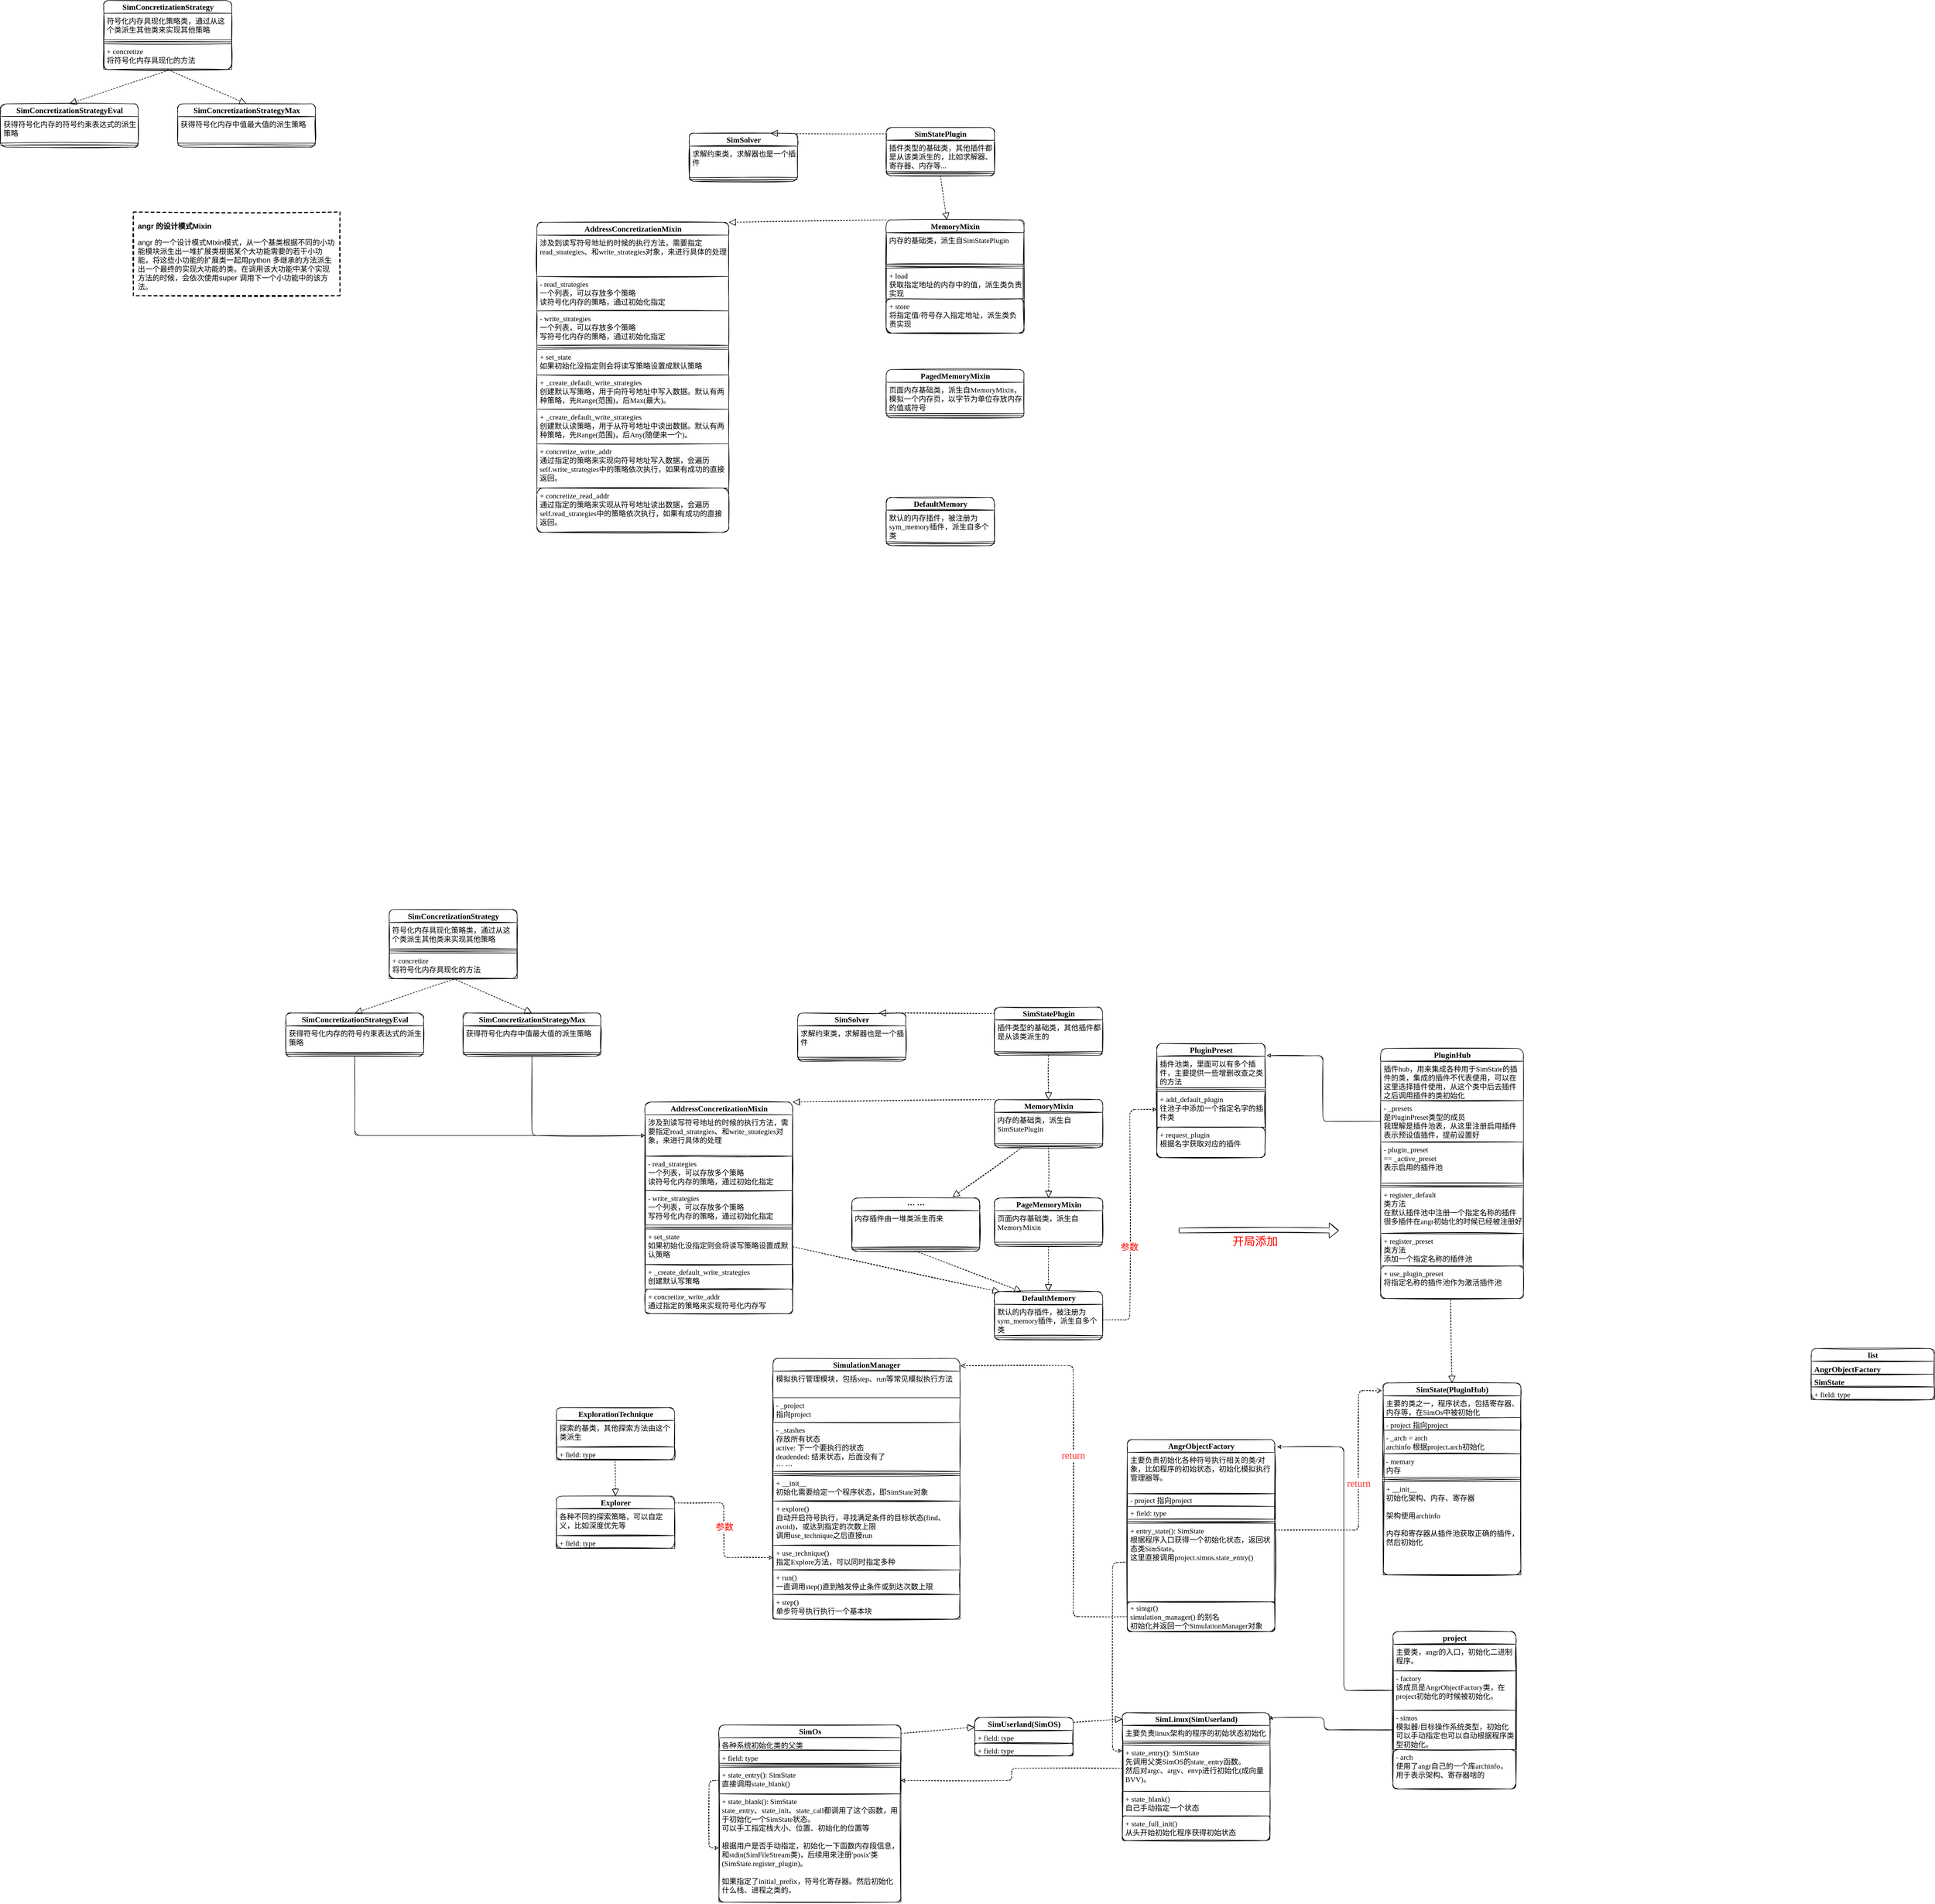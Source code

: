 <mxfile version="20.2.5" type="github">
  <diagram id="C5RBs43oDa-KdzZeNtuy" name="Page-1">
    <mxGraphModel dx="4135" dy="4302" grid="1" gridSize="10" guides="1" tooltips="1" connect="1" arrows="1" fold="1" page="1" pageScale="1" pageWidth="827" pageHeight="1169" math="0" shadow="0">
      <root>
        <mxCell id="WIyWlLk6GJQsqaUBKTNV-0" />
        <mxCell id="WIyWlLk6GJQsqaUBKTNV-1" parent="WIyWlLk6GJQsqaUBKTNV-0" />
        <mxCell id="3sq2q5aOKvz9u4SkfBbp-9" value="project" style="swimlane;fontStyle=1;childLayout=stackLayout;horizontal=1;startSize=26;horizontalStack=0;resizeParent=1;resizeParentMax=0;resizeLast=0;collapsible=1;marginBottom=0;shadow=0;glass=0;sketch=1;fontFamily=Comic Sans MS;fontSize=16;html=1;swimlaneLine=1;rounded=1;labelBackgroundColor=none;labelBorderColor=none;" parent="WIyWlLk6GJQsqaUBKTNV-1" vertex="1">
          <mxGeometry x="420" y="585" width="250" height="320" as="geometry" />
        </mxCell>
        <mxCell id="G1SJ9XWwTOi_GsLU9m5k-24" value="主要类，angr的入口，初始化二进制程序。" style="text;align=left;verticalAlign=top;spacingLeft=4;spacingRight=4;overflow=hidden;rotatable=0;points=[[0,0.5],[1,0.5]];portConstraint=eastwest;shadow=0;glass=0;sketch=1;fontFamily=Comic Sans MS;fontSize=15;html=1;whiteSpace=wrap;strokeColor=#000000;" parent="3sq2q5aOKvz9u4SkfBbp-9" vertex="1">
          <mxGeometry y="26" width="250" height="54" as="geometry" />
        </mxCell>
        <mxCell id="3sq2q5aOKvz9u4SkfBbp-10" value="- factory&lt;br&gt;该成员是AngrObjectFactory类，在project初始化的时候被初始化。" style="text;align=left;verticalAlign=top;spacingLeft=4;spacingRight=4;overflow=hidden;rotatable=0;points=[[0,0.5],[1,0.5]];portConstraint=eastwest;shadow=0;glass=0;sketch=1;fontFamily=Comic Sans MS;fontSize=15;html=1;whiteSpace=wrap;strokeColor=#000000;" parent="3sq2q5aOKvz9u4SkfBbp-9" vertex="1">
          <mxGeometry y="80" width="250" height="80" as="geometry" />
        </mxCell>
        <mxCell id="3sq2q5aOKvz9u4SkfBbp-11" value="- simos &lt;br&gt;模拟器/目标操作系统类型，初始化可以手动指定也可以自动根据程序类型初始化。" style="text;align=left;verticalAlign=top;spacingLeft=4;spacingRight=4;overflow=hidden;rotatable=0;points=[[0,0.5],[1,0.5]];portConstraint=eastwest;shadow=0;glass=0;sketch=1;fontFamily=Comic Sans MS;fontSize=15;html=1;whiteSpace=wrap;strokeColor=#000000;" parent="3sq2q5aOKvz9u4SkfBbp-9" vertex="1">
          <mxGeometry y="160" width="250" height="80" as="geometry" />
        </mxCell>
        <mxCell id="3sq2q5aOKvz9u4SkfBbp-12" value="- arch&amp;nbsp;&lt;br&gt;使用了angr自己的一个库archinfo，用于表示架构、寄存器啥的" style="text;align=left;verticalAlign=top;spacingLeft=4;spacingRight=4;overflow=hidden;rotatable=0;points=[[0,0.5],[1,0.5]];portConstraint=eastwest;shadow=0;glass=0;sketch=1;fontFamily=Comic Sans MS;fontSize=15;html=1;whiteSpace=wrap;strokeColor=#000000;rounded=1;" parent="3sq2q5aOKvz9u4SkfBbp-9" vertex="1">
          <mxGeometry y="240" width="250" height="80" as="geometry" />
        </mxCell>
        <mxCell id="w3D9RBcbC0xk_d73lik7-0" value="AngrObjectFactory" style="swimlane;fontStyle=1;childLayout=stackLayout;horizontal=1;startSize=26;horizontalStack=0;resizeParent=1;resizeParentMax=0;resizeLast=0;collapsible=1;marginBottom=0;shadow=0;glass=0;sketch=1;fontFamily=Comic Sans MS;fontSize=16;html=1;swimlaneLine=1;rounded=1;labelBackgroundColor=none;labelBorderColor=none;" parent="WIyWlLk6GJQsqaUBKTNV-1" vertex="1">
          <mxGeometry x="-120" y="195" width="300" height="390" as="geometry" />
        </mxCell>
        <mxCell id="G1SJ9XWwTOi_GsLU9m5k-25" value="主要负责初始化各种符号执行相关的类/对象，比如程序的初始状态，初始化模拟执行管理器等。" style="text;align=left;verticalAlign=top;spacingLeft=4;spacingRight=4;overflow=hidden;rotatable=0;points=[[0,0.5],[1,0.5]];portConstraint=eastwest;shadow=0;glass=0;sketch=1;fontFamily=Comic Sans MS;fontSize=15;html=1;whiteSpace=wrap;strokeColor=#000000;" parent="w3D9RBcbC0xk_d73lik7-0" vertex="1">
          <mxGeometry y="26" width="300" height="84" as="geometry" />
        </mxCell>
        <mxCell id="w3D9RBcbC0xk_d73lik7-1" value="- project 指向project" style="text;align=left;verticalAlign=middle;spacingLeft=4;spacingRight=4;overflow=hidden;rotatable=0;points=[[0,0.5],[1,0.5]];portConstraint=eastwest;shadow=0;glass=0;sketch=1;fontFamily=Comic Sans MS;fontSize=15;html=1;strokeColor=#000000;" parent="w3D9RBcbC0xk_d73lik7-0" vertex="1">
          <mxGeometry y="110" width="300" height="26" as="geometry" />
        </mxCell>
        <mxCell id="w3D9RBcbC0xk_d73lik7-2" value="+ field: type" style="text;align=left;verticalAlign=middle;spacingLeft=4;spacingRight=4;overflow=hidden;rotatable=0;points=[[0,0.5],[1,0.5]];portConstraint=eastwest;shadow=0;glass=0;sketch=1;fontFamily=Comic Sans MS;fontSize=15;html=1;strokeColor=#000000;" parent="w3D9RBcbC0xk_d73lik7-0" vertex="1">
          <mxGeometry y="136" width="300" height="26" as="geometry" />
        </mxCell>
        <mxCell id="w3D9RBcbC0xk_d73lik7-7" value="" style="line;strokeWidth=1;align=left;verticalAlign=middle;spacingTop=-1;spacingLeft=3;spacingRight=3;rotatable=0;labelPosition=right;points=[];portConstraint=eastwest;rounded=1;shadow=0;glass=0;labelBackgroundColor=none;labelBorderColor=none;sketch=1;fontFamily=Comic Sans MS;fontSize=15;startSize=26;html=1;" parent="w3D9RBcbC0xk_d73lik7-0" vertex="1">
          <mxGeometry y="162" width="300" height="8" as="geometry" />
        </mxCell>
        <mxCell id="w3D9RBcbC0xk_d73lik7-3" value="&lt;div style=&quot;&quot;&gt;&lt;span style=&quot;background-color: initial;&quot;&gt;+ entry_state(): SimState&lt;/span&gt;&lt;/div&gt;&lt;div style=&quot;&quot;&gt;根据程序入口获得一个初始化状态，返回状态类SimState。&lt;/div&gt;&lt;div style=&quot;&quot;&gt;这里直接调用project.simos.state_entry()&lt;/div&gt;" style="text;align=left;verticalAlign=top;spacingLeft=4;spacingRight=4;overflow=hidden;rotatable=0;points=[[0,0.5],[1,0.5]];portConstraint=eastwest;shadow=0;glass=0;sketch=1;fontFamily=Comic Sans MS;fontSize=15;html=1;whiteSpace=wrap;strokeColor=#000000;" parent="w3D9RBcbC0xk_d73lik7-0" vertex="1">
          <mxGeometry y="170" width="300" height="160" as="geometry" />
        </mxCell>
        <mxCell id="w3D9RBcbC0xk_d73lik7-25" value="+ simgr()&lt;br&gt;simulation_manager() 的别名&lt;br&gt;初始化并返回一个SimulationManager对象" style="text;align=left;verticalAlign=middle;spacingLeft=4;spacingRight=4;overflow=hidden;rotatable=0;points=[[0,0.5],[1,0.5]];portConstraint=eastwest;shadow=0;glass=0;sketch=1;fontFamily=Comic Sans MS;fontSize=15;html=1;strokeColor=#000000;rounded=1;" parent="w3D9RBcbC0xk_d73lik7-0" vertex="1">
          <mxGeometry y="330" width="300" height="60" as="geometry" />
        </mxCell>
        <mxCell id="w3D9RBcbC0xk_d73lik7-4" style="edgeStyle=orthogonalEdgeStyle;rounded=1;orthogonalLoop=1;jettySize=auto;html=1;fontFamily=Comic Sans MS;fontSize=16;fontColor=default;startSize=26;sketch=1;entryX=1.014;entryY=0.038;entryDx=0;entryDy=0;entryPerimeter=0;exitX=0;exitY=0.5;exitDx=0;exitDy=0;" parent="WIyWlLk6GJQsqaUBKTNV-1" source="3sq2q5aOKvz9u4SkfBbp-10" target="w3D9RBcbC0xk_d73lik7-0" edge="1">
          <mxGeometry relative="1" as="geometry">
            <Array as="points">
              <mxPoint x="320" y="705" />
              <mxPoint x="320" y="210" />
            </Array>
            <mxPoint x="390" y="650" as="sourcePoint" />
            <mxPoint x="260" y="250" as="targetPoint" />
          </mxGeometry>
        </mxCell>
        <mxCell id="w3D9RBcbC0xk_d73lik7-21" value="SimState(PluginHub)" style="swimlane;fontStyle=1;childLayout=stackLayout;horizontal=1;startSize=26;horizontalStack=0;resizeParent=1;resizeParentMax=0;resizeLast=0;collapsible=1;marginBottom=0;shadow=0;glass=0;sketch=1;fontFamily=Comic Sans MS;fontSize=16;html=1;swimlaneLine=1;rounded=1;labelBackgroundColor=none;labelBorderColor=none;" parent="WIyWlLk6GJQsqaUBKTNV-1" vertex="1">
          <mxGeometry x="400" y="80" width="280" height="390" as="geometry" />
        </mxCell>
        <mxCell id="G1SJ9XWwTOi_GsLU9m5k-68" value="主要的类之一，程序状态，包括寄存器、内存等，在SimOs中被初始化" style="text;align=left;verticalAlign=top;spacingLeft=4;spacingRight=4;overflow=hidden;rotatable=0;points=[[0,0.5],[1,0.5]];portConstraint=eastwest;shadow=0;glass=0;sketch=1;fontFamily=Comic Sans MS;fontSize=15;html=1;whiteSpace=wrap;strokeColor=#000000;" parent="w3D9RBcbC0xk_d73lik7-21" vertex="1">
          <mxGeometry y="26" width="280" height="44" as="geometry" />
        </mxCell>
        <mxCell id="w3D9RBcbC0xk_d73lik7-22" value="- project 指向project" style="text;align=left;verticalAlign=top;spacingLeft=4;spacingRight=4;overflow=hidden;rotatable=0;points=[[0,0.5],[1,0.5]];portConstraint=eastwest;shadow=0;glass=0;sketch=1;fontFamily=Comic Sans MS;fontSize=15;html=1;strokeColor=#000000;" parent="w3D9RBcbC0xk_d73lik7-21" vertex="1">
          <mxGeometry y="70" width="280" height="26" as="geometry" />
        </mxCell>
        <mxCell id="w3D9RBcbC0xk_d73lik7-23" value="- _arch = arch&lt;br&gt;archinfo 根据project.arch初始化" style="text;align=left;verticalAlign=top;spacingLeft=4;spacingRight=4;overflow=hidden;rotatable=0;points=[[0,0.5],[1,0.5]];portConstraint=eastwest;shadow=0;glass=0;sketch=1;fontFamily=Comic Sans MS;fontSize=15;html=1;strokeColor=#000000;" parent="w3D9RBcbC0xk_d73lik7-21" vertex="1">
          <mxGeometry y="96" width="280" height="48" as="geometry" />
        </mxCell>
        <mxCell id="G1SJ9XWwTOi_GsLU9m5k-67" value="- memary&lt;br&gt;内存" style="text;align=left;verticalAlign=top;spacingLeft=4;spacingRight=4;overflow=hidden;rotatable=0;points=[[0,0.5],[1,0.5]];portConstraint=eastwest;shadow=0;glass=0;sketch=1;fontFamily=Comic Sans MS;fontSize=15;html=1;strokeColor=#000000;" parent="w3D9RBcbC0xk_d73lik7-21" vertex="1">
          <mxGeometry y="144" width="280" height="48" as="geometry" />
        </mxCell>
        <mxCell id="-6HKtMP87Wfs7apmkZVI-0" value="" style="line;strokeWidth=1;align=left;verticalAlign=middle;spacingTop=-1;spacingLeft=3;spacingRight=3;rotatable=0;labelPosition=right;points=[];portConstraint=eastwest;rounded=1;shadow=0;glass=0;labelBackgroundColor=none;labelBorderColor=none;sketch=1;fontFamily=Comic Sans MS;fontSize=15;startSize=26;html=1;" parent="w3D9RBcbC0xk_d73lik7-21" vertex="1">
          <mxGeometry y="192" width="280" height="8" as="geometry" />
        </mxCell>
        <mxCell id="w3D9RBcbC0xk_d73lik7-24" value="+ __init__&lt;br&gt;初始化架构、内存、寄存器&lt;br&gt;&lt;br&gt;架构使用archinfo&lt;br&gt;&lt;br&gt;内存和寄存器从插件池获取正确的插件，然后初始化" style="text;align=left;verticalAlign=top;spacingLeft=4;spacingRight=4;overflow=hidden;rotatable=0;points=[[0,0.5],[1,0.5]];portConstraint=eastwest;shadow=0;glass=0;sketch=1;fontFamily=Comic Sans MS;fontSize=15;html=1;strokeColor=#000000;whiteSpace=wrap;rounded=0;" parent="w3D9RBcbC0xk_d73lik7-21" vertex="1">
          <mxGeometry y="200" width="280" height="190" as="geometry" />
        </mxCell>
        <mxCell id="G1SJ9XWwTOi_GsLU9m5k-4" value="list" style="swimlane;fontStyle=1;childLayout=stackLayout;horizontal=1;startSize=26;horizontalStack=0;resizeParent=1;resizeParentMax=0;resizeLast=0;collapsible=1;marginBottom=0;shadow=0;glass=0;sketch=1;fontFamily=Comic Sans MS;fontSize=16;html=1;swimlaneLine=1;rounded=1;labelBackgroundColor=none;labelBorderColor=none;" parent="WIyWlLk6GJQsqaUBKTNV-1" vertex="1">
          <mxGeometry x="1270" y="10" width="250" height="104" as="geometry" />
        </mxCell>
        <mxCell id="G1SJ9XWwTOi_GsLU9m5k-5" value="&lt;span style=&quot;font-size: 16px; font-weight: 700; text-align: center;&quot;&gt;AngrObjectFactory&lt;/span&gt;" style="text;align=left;verticalAlign=top;spacingLeft=4;spacingRight=4;overflow=hidden;rotatable=0;points=[[0,0.5],[1,0.5]];portConstraint=eastwest;shadow=0;glass=0;sketch=1;fontFamily=Comic Sans MS;fontSize=15;html=1;strokeColor=#000000;" parent="G1SJ9XWwTOi_GsLU9m5k-4" vertex="1">
          <mxGeometry y="26" width="250" height="26" as="geometry" />
        </mxCell>
        <mxCell id="G1SJ9XWwTOi_GsLU9m5k-6" value="&lt;span style=&quot;font-size: 16px; font-weight: 700; text-align: center;&quot;&gt;SimState&lt;/span&gt;" style="text;align=left;verticalAlign=top;spacingLeft=4;spacingRight=4;overflow=hidden;rotatable=0;points=[[0,0.5],[1,0.5]];portConstraint=eastwest;shadow=0;glass=0;sketch=1;fontFamily=Comic Sans MS;fontSize=15;html=1;strokeColor=#000000;" parent="G1SJ9XWwTOi_GsLU9m5k-4" vertex="1">
          <mxGeometry y="52" width="250" height="26" as="geometry" />
        </mxCell>
        <mxCell id="G1SJ9XWwTOi_GsLU9m5k-7" value="+ field: type" style="text;align=left;verticalAlign=top;spacingLeft=4;spacingRight=4;overflow=hidden;rotatable=0;points=[[0,0.5],[1,0.5]];portConstraint=eastwest;shadow=0;glass=0;sketch=1;fontFamily=Comic Sans MS;fontSize=15;html=1;strokeColor=#000000;" parent="G1SJ9XWwTOi_GsLU9m5k-4" vertex="1">
          <mxGeometry y="78" width="250" height="26" as="geometry" />
        </mxCell>
        <mxCell id="G1SJ9XWwTOi_GsLU9m5k-16" value="Explorer" style="swimlane;fontStyle=1;childLayout=stackLayout;horizontal=1;startSize=26;horizontalStack=0;resizeParent=1;resizeParentMax=0;resizeLast=0;collapsible=1;marginBottom=0;shadow=0;glass=0;sketch=1;fontFamily=Comic Sans MS;fontSize=16;html=1;swimlaneLine=1;rounded=1;labelBackgroundColor=none;labelBorderColor=none;" parent="WIyWlLk6GJQsqaUBKTNV-1" vertex="1">
          <mxGeometry x="-1280" y="310" width="240" height="106" as="geometry" />
        </mxCell>
        <mxCell id="G1SJ9XWwTOi_GsLU9m5k-18" value="各种不同的探索策略，可以自定义，比如深度优先等" style="text;align=left;verticalAlign=top;spacingLeft=4;spacingRight=4;overflow=hidden;rotatable=0;points=[[0,0.5],[1,0.5]];portConstraint=eastwest;shadow=0;glass=0;sketch=1;fontFamily=Comic Sans MS;fontSize=15;html=1;strokeColor=#000000;whiteSpace=wrap;" parent="G1SJ9XWwTOi_GsLU9m5k-16" vertex="1">
          <mxGeometry y="26" width="240" height="54" as="geometry" />
        </mxCell>
        <mxCell id="G1SJ9XWwTOi_GsLU9m5k-19" value="+ field: type" style="text;align=left;verticalAlign=top;spacingLeft=4;spacingRight=4;overflow=hidden;rotatable=0;points=[[0,0.5],[1,0.5]];portConstraint=eastwest;shadow=0;glass=0;sketch=1;fontFamily=Comic Sans MS;fontSize=15;html=1;strokeColor=#000000;" parent="G1SJ9XWwTOi_GsLU9m5k-16" vertex="1">
          <mxGeometry y="80" width="240" height="26" as="geometry" />
        </mxCell>
        <mxCell id="G1SJ9XWwTOi_GsLU9m5k-38" value="SimLinux(SimUserland)" style="swimlane;fontStyle=1;childLayout=stackLayout;horizontal=1;startSize=26;horizontalStack=0;resizeParent=1;resizeParentMax=0;resizeLast=0;collapsible=1;marginBottom=0;shadow=0;glass=0;sketch=1;fontFamily=Comic Sans MS;fontSize=16;html=1;swimlaneLine=1;rounded=1;labelBackgroundColor=none;labelBorderColor=none;" parent="WIyWlLk6GJQsqaUBKTNV-1" vertex="1">
          <mxGeometry x="-130" y="750" width="300" height="260" as="geometry" />
        </mxCell>
        <mxCell id="G1SJ9XWwTOi_GsLU9m5k-39" value="主要负责linux架构的程序的初始状态初始化" style="text;align=left;verticalAlign=top;spacingLeft=4;spacingRight=4;overflow=hidden;rotatable=0;points=[[0,0.5],[1,0.5]];portConstraint=eastwest;shadow=0;glass=0;sketch=1;fontFamily=Comic Sans MS;fontSize=15;html=1;strokeColor=#000000;" parent="G1SJ9XWwTOi_GsLU9m5k-38" vertex="1">
          <mxGeometry y="26" width="300" height="32" as="geometry" />
        </mxCell>
        <mxCell id="G1SJ9XWwTOi_GsLU9m5k-42" value="" style="line;strokeWidth=1;align=left;verticalAlign=middle;spacingTop=-1;spacingLeft=3;spacingRight=3;rotatable=0;labelPosition=right;points=[];portConstraint=eastwest;rounded=1;shadow=0;glass=0;labelBackgroundColor=none;labelBorderColor=none;sketch=1;fontFamily=Comic Sans MS;fontSize=15;startSize=26;html=1;" parent="G1SJ9XWwTOi_GsLU9m5k-38" vertex="1">
          <mxGeometry y="58" width="300" height="8" as="geometry" />
        </mxCell>
        <mxCell id="G1SJ9XWwTOi_GsLU9m5k-40" value="+ state_entry(): SimState&lt;br&gt;先调用父类SimOS的state_entry函数。&lt;br&gt;然后对argc、argv、envp进行初始化(成向量BVV)。" style="text;align=left;verticalAlign=top;spacingLeft=4;spacingRight=4;overflow=hidden;rotatable=0;points=[[0,0.5],[1,0.5]];portConstraint=eastwest;shadow=0;glass=0;sketch=1;fontFamily=Comic Sans MS;fontSize=15;html=1;whiteSpace=wrap;strokeColor=#000000;" parent="G1SJ9XWwTOi_GsLU9m5k-38" vertex="1">
          <mxGeometry y="66" width="300" height="94" as="geometry" />
        </mxCell>
        <mxCell id="G1SJ9XWwTOi_GsLU9m5k-41" value="+ state_blank()&lt;br&gt;自己手动指定一个状态" style="text;align=left;verticalAlign=top;spacingLeft=4;spacingRight=4;overflow=hidden;rotatable=0;points=[[0,0.5],[1,0.5]];portConstraint=eastwest;shadow=0;glass=0;sketch=1;fontFamily=Comic Sans MS;fontSize=15;html=1;whiteSpace=wrap;strokeColor=#000000;" parent="G1SJ9XWwTOi_GsLU9m5k-38" vertex="1">
          <mxGeometry y="160" width="300" height="50" as="geometry" />
        </mxCell>
        <mxCell id="-6HKtMP87Wfs7apmkZVI-81" value="+ state_full_init()&lt;br&gt;从头开始初始化程序获得初始状态" style="text;align=left;verticalAlign=top;spacingLeft=4;spacingRight=4;overflow=hidden;rotatable=0;points=[[0,0.5],[1,0.5]];portConstraint=eastwest;shadow=0;glass=0;sketch=1;fontFamily=Comic Sans MS;fontSize=15;html=1;whiteSpace=wrap;strokeColor=#000000;rounded=1;" parent="G1SJ9XWwTOi_GsLU9m5k-38" vertex="1">
          <mxGeometry y="210" width="300" height="50" as="geometry" />
        </mxCell>
        <mxCell id="G1SJ9XWwTOi_GsLU9m5k-43" style="edgeStyle=orthogonalEdgeStyle;rounded=1;orthogonalLoop=1;jettySize=auto;html=1;entryX=1.007;entryY=0.023;entryDx=0;entryDy=0;entryPerimeter=0;sketch=1;exitX=0;exitY=0.5;exitDx=0;exitDy=0;" parent="WIyWlLk6GJQsqaUBKTNV-1" source="3sq2q5aOKvz9u4SkfBbp-11" target="G1SJ9XWwTOi_GsLU9m5k-38" edge="1">
          <mxGeometry relative="1" as="geometry">
            <Array as="points">
              <mxPoint x="280" y="785" />
              <mxPoint x="280" y="760" />
            </Array>
          </mxGeometry>
        </mxCell>
        <mxCell id="G1SJ9XWwTOi_GsLU9m5k-45" value="SimUserland(SimOS)" style="swimlane;fontStyle=1;childLayout=stackLayout;horizontal=1;startSize=26;horizontalStack=0;resizeParent=1;resizeParentMax=0;resizeLast=0;collapsible=1;marginBottom=0;shadow=0;glass=0;sketch=1;fontFamily=Comic Sans MS;fontSize=16;html=1;swimlaneLine=1;rounded=1;labelBackgroundColor=none;labelBorderColor=none;" parent="WIyWlLk6GJQsqaUBKTNV-1" vertex="1">
          <mxGeometry x="-430" y="760" width="200" height="78" as="geometry">
            <mxRectangle x="-440" y="752" width="200" height="30" as="alternateBounds" />
          </mxGeometry>
        </mxCell>
        <mxCell id="G1SJ9XWwTOi_GsLU9m5k-47" value="+ field: type" style="text;align=left;verticalAlign=top;spacingLeft=4;spacingRight=4;overflow=hidden;rotatable=0;points=[[0,0.5],[1,0.5]];portConstraint=eastwest;shadow=0;glass=0;sketch=1;fontFamily=Comic Sans MS;fontSize=15;html=1;strokeColor=#000000;" parent="G1SJ9XWwTOi_GsLU9m5k-45" vertex="1">
          <mxGeometry y="26" width="200" height="26" as="geometry" />
        </mxCell>
        <mxCell id="G1SJ9XWwTOi_GsLU9m5k-48" value="+ field: type" style="text;align=left;verticalAlign=top;spacingLeft=4;spacingRight=4;overflow=hidden;rotatable=0;points=[[0,0.5],[1,0.5]];portConstraint=eastwest;shadow=0;glass=0;sketch=1;fontFamily=Comic Sans MS;fontSize=15;html=1;strokeColor=#000000;rounded=1;" parent="G1SJ9XWwTOi_GsLU9m5k-45" vertex="1">
          <mxGeometry y="52" width="200" height="26" as="geometry" />
        </mxCell>
        <mxCell id="G1SJ9XWwTOi_GsLU9m5k-49" value="SimOs" style="swimlane;fontStyle=1;childLayout=stackLayout;horizontal=1;startSize=26;horizontalStack=0;resizeParent=1;resizeParentMax=0;resizeLast=0;collapsible=1;marginBottom=0;shadow=0;glass=0;sketch=1;fontFamily=Comic Sans MS;fontSize=16;html=1;swimlaneLine=1;rounded=1;labelBackgroundColor=none;labelBorderColor=none;" parent="WIyWlLk6GJQsqaUBKTNV-1" vertex="1">
          <mxGeometry x="-950" y="775" width="370" height="360" as="geometry">
            <mxRectangle x="-440" y="752" width="200" height="30" as="alternateBounds" />
          </mxGeometry>
        </mxCell>
        <mxCell id="G1SJ9XWwTOi_GsLU9m5k-50" value="各种系统初始化类的父类" style="text;align=left;verticalAlign=top;spacingLeft=4;spacingRight=4;overflow=hidden;rotatable=0;points=[[0,0.5],[1,0.5]];portConstraint=eastwest;shadow=0;glass=0;sketch=1;fontFamily=Comic Sans MS;fontSize=15;html=1;strokeColor=#000000;" parent="G1SJ9XWwTOi_GsLU9m5k-49" vertex="1">
          <mxGeometry y="26" width="370" height="26" as="geometry" />
        </mxCell>
        <mxCell id="G1SJ9XWwTOi_GsLU9m5k-51" value="+ field: type" style="text;align=left;verticalAlign=top;spacingLeft=4;spacingRight=4;overflow=hidden;rotatable=0;points=[[0,0.5],[1,0.5]];portConstraint=eastwest;shadow=0;glass=0;sketch=1;fontFamily=Comic Sans MS;fontSize=15;html=1;strokeColor=#000000;" parent="G1SJ9XWwTOi_GsLU9m5k-49" vertex="1">
          <mxGeometry y="52" width="370" height="26" as="geometry" />
        </mxCell>
        <mxCell id="G1SJ9XWwTOi_GsLU9m5k-58" value="" style="line;strokeWidth=1;align=left;verticalAlign=middle;spacingTop=-1;spacingLeft=3;spacingRight=3;rotatable=0;labelPosition=right;points=[];portConstraint=eastwest;rounded=1;shadow=0;glass=0;labelBackgroundColor=none;labelBorderColor=none;sketch=1;fontFamily=Comic Sans MS;fontSize=15;startSize=26;html=1;" parent="G1SJ9XWwTOi_GsLU9m5k-49" vertex="1">
          <mxGeometry y="78" width="370" height="8" as="geometry" />
        </mxCell>
        <mxCell id="-6HKtMP87Wfs7apmkZVI-69" style="edgeStyle=orthogonalEdgeStyle;rounded=1;sketch=1;orthogonalLoop=1;jettySize=auto;html=1;entryX=0;entryY=0.5;entryDx=0;entryDy=0;strokeColor=#000000;fontColor=#FF0800;dashed=1;" parent="G1SJ9XWwTOi_GsLU9m5k-49" source="G1SJ9XWwTOi_GsLU9m5k-57" target="G1SJ9XWwTOi_GsLU9m5k-59" edge="1">
          <mxGeometry relative="1" as="geometry" />
        </mxCell>
        <mxCell id="G1SJ9XWwTOi_GsLU9m5k-57" value="+ state_entry(): SimState&lt;br&gt;直接调用state_blank()" style="text;align=left;verticalAlign=top;spacingLeft=4;spacingRight=4;overflow=hidden;rotatable=0;points=[[0,0.5],[1,0.5]];portConstraint=eastwest;shadow=0;glass=0;sketch=1;fontFamily=Comic Sans MS;fontSize=15;html=1;whiteSpace=wrap;strokeColor=#000000;" parent="G1SJ9XWwTOi_GsLU9m5k-49" vertex="1">
          <mxGeometry y="86" width="370" height="54" as="geometry" />
        </mxCell>
        <mxCell id="G1SJ9XWwTOi_GsLU9m5k-59" value="+ state_blank(): SimState&lt;br&gt;state_entry、state_init、state_call都调用了这个函数，用于初始化一个SimState状态。&lt;br&gt;可以手工指定栈大小、位置、初始化的位置等&lt;br&gt;&lt;br&gt;根据用户是否手动指定，初始化一下函数内存段信息，和stdin(SimFileStream类)，后续用来注册&#39;posix&#39;类(SimState.register_plugin)。&lt;br&gt;&lt;br&gt;如果指定了initial_prefix，符号化寄存器。然后初始化什么栈、进程之类的。" style="text;align=left;verticalAlign=top;spacingLeft=4;spacingRight=4;overflow=hidden;rotatable=0;points=[[0,0.5],[1,0.5]];portConstraint=eastwest;shadow=0;glass=0;sketch=1;fontFamily=Comic Sans MS;fontSize=15;html=1;whiteSpace=wrap;strokeColor=#000000;" parent="G1SJ9XWwTOi_GsLU9m5k-49" vertex="1">
          <mxGeometry y="140" width="370" height="220" as="geometry" />
        </mxCell>
        <mxCell id="G1SJ9XWwTOi_GsLU9m5k-56" value="" style="endArrow=block;dashed=1;endFill=0;endSize=12;html=1;rounded=1;sketch=1;fontFamily=Comic Sans MS;exitX=1.005;exitY=0.128;exitDx=0;exitDy=0;exitPerimeter=0;entryX=0;entryY=0.05;entryDx=0;entryDy=0;entryPerimeter=0;" parent="WIyWlLk6GJQsqaUBKTNV-1" source="G1SJ9XWwTOi_GsLU9m5k-45" target="G1SJ9XWwTOi_GsLU9m5k-38" edge="1">
          <mxGeometry width="160" relative="1" as="geometry">
            <mxPoint x="-350" y="1000.932" as="sourcePoint" />
            <mxPoint x="-150" y="740" as="targetPoint" />
          </mxGeometry>
        </mxCell>
        <mxCell id="G1SJ9XWwTOi_GsLU9m5k-64" style="edgeStyle=orthogonalEdgeStyle;sketch=1;orthogonalLoop=1;jettySize=auto;html=1;fontFamily=Comic Sans MS;dashed=1;rounded=1;entryX=1;entryY=0.5;entryDx=0;entryDy=0;exitX=0;exitY=0.5;exitDx=0;exitDy=0;" parent="WIyWlLk6GJQsqaUBKTNV-1" source="G1SJ9XWwTOi_GsLU9m5k-40" target="G1SJ9XWwTOi_GsLU9m5k-57" edge="1">
          <mxGeometry relative="1" as="geometry">
            <mxPoint x="-130" y="873" as="sourcePoint" />
          </mxGeometry>
        </mxCell>
        <mxCell id="G1SJ9XWwTOi_GsLU9m5k-65" style="edgeStyle=orthogonalEdgeStyle;sketch=1;orthogonalLoop=1;jettySize=auto;html=1;entryX=0;entryY=0.125;entryDx=0;entryDy=0;dashed=1;fontFamily=Comic Sans MS;entryPerimeter=0;" parent="WIyWlLk6GJQsqaUBKTNV-1" source="w3D9RBcbC0xk_d73lik7-3" target="G1SJ9XWwTOi_GsLU9m5k-40" edge="1">
          <mxGeometry relative="1" as="geometry" />
        </mxCell>
        <mxCell id="G1SJ9XWwTOi_GsLU9m5k-66" value="&lt;font color=&quot;#ff3333&quot; style=&quot;font-size: 20px&quot;&gt;return&lt;/font&gt;" style="html=1;verticalAlign=bottom;endArrow=open;dashed=1;endSize=8;rounded=1;sketch=1;fontFamily=Comic Sans MS;edgeStyle=orthogonalEdgeStyle;exitX=1.003;exitY=0.088;exitDx=0;exitDy=0;exitPerimeter=0;entryX=-0.009;entryY=0.04;entryDx=0;entryDy=0;entryPerimeter=0;" parent="WIyWlLk6GJQsqaUBKTNV-1" source="w3D9RBcbC0xk_d73lik7-3" target="w3D9RBcbC0xk_d73lik7-21" edge="1">
          <mxGeometry relative="1" as="geometry">
            <mxPoint x="350" y="470" as="sourcePoint" />
            <mxPoint x="480" y="150" as="targetPoint" />
            <Array as="points">
              <mxPoint x="350" y="379" />
              <mxPoint x="350" y="95" />
            </Array>
          </mxGeometry>
        </mxCell>
        <mxCell id="-6HKtMP87Wfs7apmkZVI-1" value="PluginHub" style="swimlane;fontStyle=1;childLayout=stackLayout;horizontal=1;startSize=26;horizontalStack=0;resizeParent=1;resizeParentMax=0;resizeLast=0;collapsible=1;marginBottom=0;shadow=0;glass=0;sketch=1;fontFamily=Comic Sans MS;fontSize=16;html=1;swimlaneLine=1;rounded=1;labelBackgroundColor=none;labelBorderColor=none;" parent="WIyWlLk6GJQsqaUBKTNV-1" vertex="1">
          <mxGeometry x="395" y="-600" width="290" height="508" as="geometry">
            <mxRectangle x="-440" y="752" width="200" height="30" as="alternateBounds" />
          </mxGeometry>
        </mxCell>
        <mxCell id="-6HKtMP87Wfs7apmkZVI-4" value="插件hub，用来集成各种用于SimState的插件的类，集成的插件不代表使用，可以在这里选择插件使用，从这个类中后去插件之后调用插件的类初始化" style="text;align=left;verticalAlign=top;spacingLeft=4;spacingRight=4;overflow=hidden;rotatable=0;points=[[0,0.5],[1,0.5]];portConstraint=eastwest;shadow=0;glass=0;sketch=1;fontFamily=Comic Sans MS;fontSize=15;html=1;strokeColor=#000000;whiteSpace=wrap;" parent="-6HKtMP87Wfs7apmkZVI-1" vertex="1">
          <mxGeometry y="26" width="290" height="80" as="geometry" />
        </mxCell>
        <mxCell id="-6HKtMP87Wfs7apmkZVI-2" value="- _presets&amp;nbsp;&lt;br&gt;是PluginPreset类型的成员&lt;br&gt;我理解是插件池表，从这里注册启用插件&lt;br&gt;表示预设值插件，提前设置好" style="text;align=left;verticalAlign=top;spacingLeft=4;spacingRight=4;overflow=hidden;rotatable=0;points=[[0,0.5],[1,0.5]];portConstraint=eastwest;shadow=0;glass=0;sketch=1;fontFamily=Comic Sans MS;fontSize=15;html=1;strokeColor=#000000;whiteSpace=wrap;" parent="-6HKtMP87Wfs7apmkZVI-1" vertex="1">
          <mxGeometry y="106" width="290" height="84" as="geometry" />
        </mxCell>
        <mxCell id="-6HKtMP87Wfs7apmkZVI-5" value="-&amp;nbsp;plugin_preset&amp;nbsp;&lt;br&gt;==&amp;nbsp;_active_preset&lt;br&gt;表示启用的插件池" style="text;align=left;verticalAlign=top;spacingLeft=4;spacingRight=4;overflow=hidden;rotatable=0;points=[[0,0.5],[1,0.5]];portConstraint=eastwest;shadow=0;glass=0;sketch=1;fontFamily=Comic Sans MS;fontSize=15;html=1;strokeColor=#000000;" parent="-6HKtMP87Wfs7apmkZVI-1" vertex="1">
          <mxGeometry y="190" width="290" height="84" as="geometry" />
        </mxCell>
        <mxCell id="-6HKtMP87Wfs7apmkZVI-10" value="" style="line;strokeWidth=1;align=left;verticalAlign=middle;spacingTop=-1;spacingLeft=3;spacingRight=3;rotatable=0;labelPosition=right;points=[];portConstraint=eastwest;rounded=1;shadow=0;glass=0;labelBackgroundColor=none;labelBorderColor=none;sketch=1;fontFamily=Comic Sans MS;fontSize=15;startSize=26;html=1;" parent="-6HKtMP87Wfs7apmkZVI-1" vertex="1">
          <mxGeometry y="274" width="290" height="8" as="geometry" />
        </mxCell>
        <mxCell id="-6HKtMP87Wfs7apmkZVI-11" value="+ register_default&lt;br&gt;类方法&lt;br&gt;在默认插件池中注册一个指定名称的插件&lt;br&gt;很多插件在angr初始化的时候已经被注册好" style="text;align=left;verticalAlign=top;spacingLeft=4;spacingRight=4;overflow=hidden;rotatable=0;points=[[0,0.5],[1,0.5]];portConstraint=eastwest;shadow=0;glass=0;sketch=1;fontFamily=Comic Sans MS;fontSize=15;html=1;strokeColor=#000000;" parent="-6HKtMP87Wfs7apmkZVI-1" vertex="1">
          <mxGeometry y="282" width="290" height="94" as="geometry" />
        </mxCell>
        <mxCell id="-6HKtMP87Wfs7apmkZVI-3" value="+ register_preset&lt;br&gt;类方法&lt;br&gt;添加一个指定名称的插件池" style="text;align=left;verticalAlign=top;spacingLeft=4;spacingRight=4;overflow=hidden;rotatable=0;points=[[0,0.5],[1,0.5]];portConstraint=eastwest;shadow=0;glass=0;sketch=1;fontFamily=Comic Sans MS;fontSize=15;html=1;strokeColor=#000000;" parent="-6HKtMP87Wfs7apmkZVI-1" vertex="1">
          <mxGeometry y="376" width="290" height="66" as="geometry" />
        </mxCell>
        <mxCell id="-6HKtMP87Wfs7apmkZVI-17" value="+ use_plugin_preset&lt;br&gt;将指定名称的插件池作为激活插件池" style="text;align=left;verticalAlign=top;spacingLeft=4;spacingRight=4;overflow=hidden;rotatable=0;points=[[0,0.5],[1,0.5]];portConstraint=eastwest;shadow=0;glass=0;sketch=1;fontFamily=Comic Sans MS;fontSize=15;html=1;strokeColor=#000000;rounded=1;" parent="-6HKtMP87Wfs7apmkZVI-1" vertex="1">
          <mxGeometry y="442" width="290" height="66" as="geometry" />
        </mxCell>
        <mxCell id="-6HKtMP87Wfs7apmkZVI-6" value="PluginPreset" style="swimlane;fontStyle=1;childLayout=stackLayout;horizontal=1;startSize=26;horizontalStack=0;resizeParent=1;resizeParentMax=0;resizeLast=0;collapsible=1;marginBottom=0;shadow=0;glass=0;sketch=1;fontFamily=Comic Sans MS;fontSize=16;html=1;swimlaneLine=1;rounded=1;labelBackgroundColor=none;labelBorderColor=none;" parent="WIyWlLk6GJQsqaUBKTNV-1" vertex="1">
          <mxGeometry x="-60" y="-610" width="220" height="232" as="geometry">
            <mxRectangle x="-440" y="752" width="200" height="30" as="alternateBounds" />
          </mxGeometry>
        </mxCell>
        <mxCell id="-6HKtMP87Wfs7apmkZVI-7" value="插件池类，里面可以有多个插件，主要提供一些增删改查之类的方法" style="text;align=left;verticalAlign=top;spacingLeft=4;spacingRight=4;overflow=hidden;rotatable=0;points=[[0,0.5],[1,0.5]];portConstraint=eastwest;shadow=0;glass=0;sketch=1;fontFamily=Comic Sans MS;fontSize=15;html=1;strokeColor=#000000;whiteSpace=wrap;" parent="-6HKtMP87Wfs7apmkZVI-6" vertex="1">
          <mxGeometry y="26" width="220" height="64" as="geometry" />
        </mxCell>
        <mxCell id="-6HKtMP87Wfs7apmkZVI-18" value="" style="line;strokeWidth=1;align=left;verticalAlign=middle;spacingTop=-1;spacingLeft=3;spacingRight=3;rotatable=0;labelPosition=right;points=[];portConstraint=eastwest;rounded=1;shadow=0;glass=0;labelBackgroundColor=none;labelBorderColor=none;sketch=1;fontFamily=Comic Sans MS;fontSize=15;startSize=26;html=1;" parent="-6HKtMP87Wfs7apmkZVI-6" vertex="1">
          <mxGeometry y="90" width="220" height="8" as="geometry" />
        </mxCell>
        <mxCell id="-6HKtMP87Wfs7apmkZVI-8" value="+ add_default_plugin&lt;br&gt;往池子中添加一个指定名字的插件类" style="text;align=left;verticalAlign=top;spacingLeft=4;spacingRight=4;overflow=hidden;rotatable=0;points=[[0,0.5],[1,0.5]];portConstraint=eastwest;shadow=0;glass=0;sketch=1;fontFamily=Comic Sans MS;fontSize=15;html=1;strokeColor=#000000;whiteSpace=wrap;" parent="-6HKtMP87Wfs7apmkZVI-6" vertex="1">
          <mxGeometry y="98" width="220" height="72" as="geometry" />
        </mxCell>
        <mxCell id="-6HKtMP87Wfs7apmkZVI-35" value="+ request_plugin&lt;br&gt;根据名字获取对应的插件" style="text;align=left;verticalAlign=top;spacingLeft=4;spacingRight=4;overflow=hidden;rotatable=0;points=[[0,0.5],[1,0.5]];portConstraint=eastwest;shadow=0;glass=0;sketch=1;fontFamily=Comic Sans MS;fontSize=15;html=1;strokeColor=#000000;rounded=1;" parent="-6HKtMP87Wfs7apmkZVI-6" vertex="1">
          <mxGeometry y="170" width="220" height="62" as="geometry" />
        </mxCell>
        <mxCell id="-6HKtMP87Wfs7apmkZVI-9" style="edgeStyle=orthogonalEdgeStyle;orthogonalLoop=1;jettySize=auto;html=1;entryX=1.016;entryY=0.106;entryDx=0;entryDy=0;strokeColor=#000000;sketch=1;rounded=1;entryPerimeter=0;" parent="WIyWlLk6GJQsqaUBKTNV-1" source="-6HKtMP87Wfs7apmkZVI-2" target="-6HKtMP87Wfs7apmkZVI-6" edge="1">
          <mxGeometry relative="1" as="geometry" />
        </mxCell>
        <mxCell id="-6HKtMP87Wfs7apmkZVI-12" value="" style="endArrow=block;dashed=1;endFill=0;endSize=12;html=1;rounded=1;sketch=1;fontFamily=Comic Sans MS;exitX=0.491;exitY=1.048;exitDx=0;exitDy=0;exitPerimeter=0;entryX=0.5;entryY=0;entryDx=0;entryDy=0;" parent="WIyWlLk6GJQsqaUBKTNV-1" source="-6HKtMP87Wfs7apmkZVI-17" target="w3D9RBcbC0xk_d73lik7-21" edge="1">
          <mxGeometry width="160" relative="1" as="geometry">
            <mxPoint x="-277.15" y="130.29" as="sourcePoint" />
            <mxPoint x="-130" y="129.996" as="targetPoint" />
          </mxGeometry>
        </mxCell>
        <mxCell id="-6HKtMP87Wfs7apmkZVI-19" value="SimStatePlugin" style="swimlane;fontStyle=1;childLayout=stackLayout;horizontal=1;startSize=26;horizontalStack=0;resizeParent=1;resizeParentMax=0;resizeLast=0;collapsible=1;marginBottom=0;shadow=0;glass=0;sketch=1;fontFamily=Comic Sans MS;fontSize=16;html=1;swimlaneLine=1;rounded=1;labelBackgroundColor=none;labelBorderColor=none;" parent="WIyWlLk6GJQsqaUBKTNV-1" vertex="1">
          <mxGeometry x="-390" y="-684" width="220" height="98" as="geometry">
            <mxRectangle x="-440" y="752" width="200" height="30" as="alternateBounds" />
          </mxGeometry>
        </mxCell>
        <mxCell id="-6HKtMP87Wfs7apmkZVI-20" value="插件类型的基础类，其他插件都是从该类派生的" style="text;align=left;verticalAlign=top;spacingLeft=4;spacingRight=4;overflow=hidden;rotatable=0;points=[[0,0.5],[1,0.5]];portConstraint=eastwest;shadow=0;glass=0;sketch=1;fontFamily=Comic Sans MS;fontSize=15;html=1;strokeColor=#000000;whiteSpace=wrap;" parent="-6HKtMP87Wfs7apmkZVI-19" vertex="1">
          <mxGeometry y="26" width="220" height="64" as="geometry" />
        </mxCell>
        <mxCell id="-6HKtMP87Wfs7apmkZVI-21" value="" style="line;strokeWidth=1;align=left;verticalAlign=middle;spacingTop=-1;spacingLeft=3;spacingRight=3;rotatable=0;labelPosition=right;points=[];portConstraint=eastwest;rounded=1;shadow=0;glass=0;labelBackgroundColor=none;labelBorderColor=none;sketch=1;fontFamily=Comic Sans MS;fontSize=15;startSize=26;html=1;" parent="-6HKtMP87Wfs7apmkZVI-19" vertex="1">
          <mxGeometry y="90" width="220" height="8" as="geometry" />
        </mxCell>
        <mxCell id="-6HKtMP87Wfs7apmkZVI-23" value="MemoryMixin" style="swimlane;fontStyle=1;childLayout=stackLayout;horizontal=1;startSize=26;horizontalStack=0;resizeParent=1;resizeParentMax=0;resizeLast=0;collapsible=1;marginBottom=0;shadow=0;glass=0;sketch=1;fontFamily=Comic Sans MS;fontSize=16;html=1;swimlaneLine=1;rounded=1;labelBackgroundColor=none;labelBorderColor=none;" parent="WIyWlLk6GJQsqaUBKTNV-1" vertex="1">
          <mxGeometry x="-390" y="-496" width="220" height="98" as="geometry">
            <mxRectangle x="-440" y="752" width="200" height="30" as="alternateBounds" />
          </mxGeometry>
        </mxCell>
        <mxCell id="-6HKtMP87Wfs7apmkZVI-24" value="内存的基础类，派生自SimStatePlugin" style="text;align=left;verticalAlign=top;spacingLeft=4;spacingRight=4;overflow=hidden;rotatable=0;points=[[0,0.5],[1,0.5]];portConstraint=eastwest;shadow=0;glass=0;sketch=1;fontFamily=Comic Sans MS;fontSize=15;html=1;strokeColor=#000000;whiteSpace=wrap;" parent="-6HKtMP87Wfs7apmkZVI-23" vertex="1">
          <mxGeometry y="26" width="220" height="64" as="geometry" />
        </mxCell>
        <mxCell id="-6HKtMP87Wfs7apmkZVI-25" value="" style="line;strokeWidth=1;align=left;verticalAlign=middle;spacingTop=-1;spacingLeft=3;spacingRight=3;rotatable=0;labelPosition=right;points=[];portConstraint=eastwest;rounded=1;shadow=0;glass=0;labelBackgroundColor=none;labelBorderColor=none;sketch=1;fontFamily=Comic Sans MS;fontSize=15;startSize=26;html=1;" parent="-6HKtMP87Wfs7apmkZVI-23" vertex="1">
          <mxGeometry y="90" width="220" height="8" as="geometry" />
        </mxCell>
        <mxCell id="-6HKtMP87Wfs7apmkZVI-26" value="PageMemoryMixin" style="swimlane;fontStyle=1;childLayout=stackLayout;horizontal=1;startSize=26;horizontalStack=0;resizeParent=1;resizeParentMax=0;resizeLast=0;collapsible=1;marginBottom=0;shadow=0;glass=0;sketch=1;fontFamily=Comic Sans MS;fontSize=16;html=1;swimlaneLine=1;rounded=1;labelBackgroundColor=none;labelBorderColor=none;" parent="WIyWlLk6GJQsqaUBKTNV-1" vertex="1">
          <mxGeometry x="-390" y="-296" width="220" height="98" as="geometry">
            <mxRectangle x="-440" y="752" width="200" height="30" as="alternateBounds" />
          </mxGeometry>
        </mxCell>
        <mxCell id="-6HKtMP87Wfs7apmkZVI-27" value="页面内存基础类，派生自MemoryMixin" style="text;align=left;verticalAlign=top;spacingLeft=4;spacingRight=4;overflow=hidden;rotatable=0;points=[[0,0.5],[1,0.5]];portConstraint=eastwest;shadow=0;glass=0;sketch=1;fontFamily=Comic Sans MS;fontSize=15;html=1;strokeColor=#000000;whiteSpace=wrap;" parent="-6HKtMP87Wfs7apmkZVI-26" vertex="1">
          <mxGeometry y="26" width="220" height="64" as="geometry" />
        </mxCell>
        <mxCell id="-6HKtMP87Wfs7apmkZVI-28" value="" style="line;strokeWidth=1;align=left;verticalAlign=middle;spacingTop=-1;spacingLeft=3;spacingRight=3;rotatable=0;labelPosition=right;points=[];portConstraint=eastwest;rounded=1;shadow=0;glass=0;labelBackgroundColor=none;labelBorderColor=none;sketch=1;fontFamily=Comic Sans MS;fontSize=15;startSize=26;html=1;" parent="-6HKtMP87Wfs7apmkZVI-26" vertex="1">
          <mxGeometry y="90" width="220" height="8" as="geometry" />
        </mxCell>
        <mxCell id="-6HKtMP87Wfs7apmkZVI-29" value="DefaultMemory" style="swimlane;fontStyle=1;childLayout=stackLayout;horizontal=1;startSize=26;horizontalStack=0;resizeParent=1;resizeParentMax=0;resizeLast=0;collapsible=1;marginBottom=0;shadow=0;glass=0;sketch=1;fontFamily=Comic Sans MS;fontSize=16;html=1;swimlaneLine=1;rounded=1;labelBackgroundColor=none;labelBorderColor=none;" parent="WIyWlLk6GJQsqaUBKTNV-1" vertex="1">
          <mxGeometry x="-390" y="-106" width="220" height="98" as="geometry">
            <mxRectangle x="-440" y="752" width="200" height="30" as="alternateBounds" />
          </mxGeometry>
        </mxCell>
        <mxCell id="-6HKtMP87Wfs7apmkZVI-30" value="默认的内存插件，被注册为sym_memory插件，派生自多个类" style="text;align=left;verticalAlign=top;spacingLeft=4;spacingRight=4;overflow=hidden;rotatable=0;points=[[0,0.5],[1,0.5]];portConstraint=eastwest;shadow=0;glass=0;sketch=1;fontFamily=Comic Sans MS;fontSize=15;html=1;strokeColor=#000000;whiteSpace=wrap;" parent="-6HKtMP87Wfs7apmkZVI-29" vertex="1">
          <mxGeometry y="26" width="220" height="64" as="geometry" />
        </mxCell>
        <mxCell id="-6HKtMP87Wfs7apmkZVI-31" value="" style="line;strokeWidth=1;align=left;verticalAlign=middle;spacingTop=-1;spacingLeft=3;spacingRight=3;rotatable=0;labelPosition=right;points=[];portConstraint=eastwest;rounded=1;shadow=0;glass=0;labelBackgroundColor=none;labelBorderColor=none;sketch=1;fontFamily=Comic Sans MS;fontSize=15;startSize=26;html=1;" parent="-6HKtMP87Wfs7apmkZVI-29" vertex="1">
          <mxGeometry y="90" width="220" height="8" as="geometry" />
        </mxCell>
        <mxCell id="-6HKtMP87Wfs7apmkZVI-32" value="" style="endArrow=block;dashed=1;endFill=0;endSize=12;html=1;rounded=1;sketch=1;fontFamily=Comic Sans MS;exitX=0.5;exitY=1;exitDx=0;exitDy=0;" parent="WIyWlLk6GJQsqaUBKTNV-1" source="-6HKtMP87Wfs7apmkZVI-19" target="-6HKtMP87Wfs7apmkZVI-23" edge="1">
          <mxGeometry width="160" relative="1" as="geometry">
            <mxPoint x="-100.0" y="-406.412" as="sourcePoint" />
            <mxPoint x="-97.39" y="-237.58" as="targetPoint" />
          </mxGeometry>
        </mxCell>
        <mxCell id="-6HKtMP87Wfs7apmkZVI-33" value="" style="endArrow=block;dashed=1;endFill=0;endSize=12;html=1;rounded=1;sketch=1;fontFamily=Comic Sans MS;exitX=0.5;exitY=1;exitDx=0;exitDy=0;entryX=0.5;entryY=0;entryDx=0;entryDy=0;" parent="WIyWlLk6GJQsqaUBKTNV-1" source="-6HKtMP87Wfs7apmkZVI-23" target="-6HKtMP87Wfs7apmkZVI-26" edge="1">
          <mxGeometry width="160" relative="1" as="geometry">
            <mxPoint x="-270" y="-576" as="sourcePoint" />
            <mxPoint x="-270" y="-486" as="targetPoint" />
          </mxGeometry>
        </mxCell>
        <mxCell id="-6HKtMP87Wfs7apmkZVI-34" value="" style="endArrow=block;dashed=1;endFill=0;endSize=12;html=1;rounded=1;sketch=1;fontFamily=Comic Sans MS;exitX=0.5;exitY=1;exitDx=0;exitDy=0;entryX=0.5;entryY=0;entryDx=0;entryDy=0;" parent="WIyWlLk6GJQsqaUBKTNV-1" source="-6HKtMP87Wfs7apmkZVI-26" target="-6HKtMP87Wfs7apmkZVI-29" edge="1">
          <mxGeometry width="160" relative="1" as="geometry">
            <mxPoint x="-270" y="-388" as="sourcePoint" />
            <mxPoint x="-270" y="-286" as="targetPoint" />
          </mxGeometry>
        </mxCell>
        <mxCell id="-6HKtMP87Wfs7apmkZVI-36" style="edgeStyle=orthogonalEdgeStyle;rounded=1;sketch=1;orthogonalLoop=1;jettySize=auto;html=1;entryX=0;entryY=0.5;entryDx=0;entryDy=0;strokeColor=#000000;dashed=1;" parent="WIyWlLk6GJQsqaUBKTNV-1" source="-6HKtMP87Wfs7apmkZVI-30" target="-6HKtMP87Wfs7apmkZVI-8" edge="1">
          <mxGeometry relative="1" as="geometry" />
        </mxCell>
        <mxCell id="-6HKtMP87Wfs7apmkZVI-38" value="&lt;font style=&quot;font-size: 18px&quot;&gt;参数&lt;/font&gt;" style="edgeLabel;html=1;align=center;verticalAlign=middle;resizable=0;points=[];fontColor=#FF0800;" parent="-6HKtMP87Wfs7apmkZVI-36" vertex="1" connectable="0">
          <mxGeometry x="-0.248" y="1" relative="1" as="geometry">
            <mxPoint y="-1" as="offset" />
          </mxGeometry>
        </mxCell>
        <mxCell id="-6HKtMP87Wfs7apmkZVI-39" value="" style="shape=flexArrow;endArrow=classic;html=1;strokeColor=#000000;fontColor=#FF0800;sketch=1;" parent="WIyWlLk6GJQsqaUBKTNV-1" edge="1">
          <mxGeometry width="50" height="50" relative="1" as="geometry">
            <mxPoint x="-15" y="-230" as="sourcePoint" />
            <mxPoint x="310" y="-230" as="targetPoint" />
          </mxGeometry>
        </mxCell>
        <mxCell id="-6HKtMP87Wfs7apmkZVI-40" value="&lt;font style=&quot;font-size: 23px&quot;&gt;开局添加&lt;/font&gt;" style="text;html=1;strokeColor=none;fillColor=none;align=center;verticalAlign=middle;whiteSpace=wrap;rounded=0;sketch=1;fontColor=#FF0800;" parent="WIyWlLk6GJQsqaUBKTNV-1" vertex="1">
          <mxGeometry x="70" y="-218" width="140" height="20" as="geometry" />
        </mxCell>
        <mxCell id="-6HKtMP87Wfs7apmkZVI-41" value="&lt;font color=&quot;#ff3333&quot; style=&quot;font-size: 20px&quot;&gt;return&lt;/font&gt;" style="html=1;verticalAlign=bottom;endArrow=open;dashed=1;endSize=8;rounded=1;sketch=1;fontFamily=Comic Sans MS;edgeStyle=orthogonalEdgeStyle;exitX=0;exitY=0.5;exitDx=0;exitDy=0;entryX=1.003;entryY=0.028;entryDx=0;entryDy=0;entryPerimeter=0;" parent="WIyWlLk6GJQsqaUBKTNV-1" source="w3D9RBcbC0xk_d73lik7-25" target="-6HKtMP87Wfs7apmkZVI-42" edge="1">
          <mxGeometry relative="1" as="geometry">
            <mxPoint x="-821" y="510" as="sourcePoint" />
            <mxPoint x="-360" y="260" as="targetPoint" />
            <Array as="points">
              <mxPoint x="-230" y="555" />
              <mxPoint x="-230" y="45" />
            </Array>
          </mxGeometry>
        </mxCell>
        <mxCell id="-6HKtMP87Wfs7apmkZVI-42" value="SimulationManager" style="swimlane;fontStyle=1;childLayout=stackLayout;horizontal=1;startSize=26;horizontalStack=0;resizeParent=1;resizeParentMax=0;resizeLast=0;collapsible=1;marginBottom=0;shadow=0;glass=0;sketch=1;fontFamily=Comic Sans MS;fontSize=16;html=1;swimlaneLine=1;rounded=1;labelBackgroundColor=none;labelBorderColor=none;" parent="WIyWlLk6GJQsqaUBKTNV-1" vertex="1">
          <mxGeometry x="-840" y="30" width="380" height="530" as="geometry" />
        </mxCell>
        <mxCell id="-6HKtMP87Wfs7apmkZVI-43" value="模拟执行管理模块，包括step、run等常见模拟执行方法" style="text;align=left;verticalAlign=top;spacingLeft=4;spacingRight=4;overflow=hidden;rotatable=0;points=[[0,0.5],[1,0.5]];portConstraint=eastwest;shadow=0;glass=0;sketch=1;fontFamily=Comic Sans MS;fontSize=15;html=1;whiteSpace=wrap;strokeColor=#000000;" parent="-6HKtMP87Wfs7apmkZVI-42" vertex="1">
          <mxGeometry y="26" width="380" height="54" as="geometry" />
        </mxCell>
        <mxCell id="-6HKtMP87Wfs7apmkZVI-44" value="- _project&lt;br&gt;指向project" style="text;align=left;verticalAlign=top;spacingLeft=4;spacingRight=4;overflow=hidden;rotatable=0;points=[[0,0.5],[1,0.5]];portConstraint=eastwest;shadow=0;glass=0;sketch=1;fontFamily=Comic Sans MS;fontSize=15;html=1;whiteSpace=wrap;strokeColor=#000000;" parent="-6HKtMP87Wfs7apmkZVI-42" vertex="1">
          <mxGeometry y="80" width="380" height="50" as="geometry" />
        </mxCell>
        <mxCell id="-6HKtMP87Wfs7apmkZVI-67" value="- _stashes&lt;br&gt;存放所有状态&lt;br&gt;active: 下一个要执行的状态&lt;br&gt;deadended: 结束状态，后面没有了&lt;br&gt;··· ···" style="text;align=left;verticalAlign=top;spacingLeft=4;spacingRight=4;overflow=hidden;rotatable=0;points=[[0,0.5],[1,0.5]];portConstraint=eastwest;shadow=0;glass=0;sketch=1;fontFamily=Comic Sans MS;fontSize=15;html=1;whiteSpace=wrap;strokeColor=#000000;" parent="-6HKtMP87Wfs7apmkZVI-42" vertex="1">
          <mxGeometry y="130" width="380" height="100" as="geometry" />
        </mxCell>
        <mxCell id="-6HKtMP87Wfs7apmkZVI-47" value="" style="line;strokeWidth=1;align=left;verticalAlign=middle;spacingTop=-1;spacingLeft=3;spacingRight=3;rotatable=0;labelPosition=right;points=[];portConstraint=eastwest;rounded=1;shadow=0;glass=0;labelBackgroundColor=none;labelBorderColor=none;sketch=1;fontFamily=Comic Sans MS;fontSize=15;startSize=26;html=1;" parent="-6HKtMP87Wfs7apmkZVI-42" vertex="1">
          <mxGeometry y="230" width="380" height="8" as="geometry" />
        </mxCell>
        <mxCell id="-6HKtMP87Wfs7apmkZVI-45" value="+ __init__&lt;br&gt;初始化需要给定一个程序状态，即SimState对象" style="text;align=left;verticalAlign=top;spacingLeft=4;spacingRight=4;overflow=hidden;rotatable=0;points=[[0,0.5],[1,0.5]];portConstraint=eastwest;shadow=0;glass=0;sketch=1;fontFamily=Comic Sans MS;fontSize=15;html=1;whiteSpace=wrap;strokeColor=#000000;" parent="-6HKtMP87Wfs7apmkZVI-42" vertex="1">
          <mxGeometry y="238" width="380" height="52" as="geometry" />
        </mxCell>
        <mxCell id="-6HKtMP87Wfs7apmkZVI-66" value="+ explore()&lt;br&gt;自动开启符号执行，寻找满足条件的目标状态(find、avoid)，或达到指定的次数上限&lt;br&gt;调用use_technique之后直接run" style="text;align=left;verticalAlign=top;spacingLeft=4;spacingRight=4;overflow=hidden;rotatable=0;points=[[0,0.5],[1,0.5]];portConstraint=eastwest;shadow=0;glass=0;sketch=1;fontFamily=Comic Sans MS;fontSize=15;html=1;whiteSpace=wrap;strokeColor=#000000;" parent="-6HKtMP87Wfs7apmkZVI-42" vertex="1">
          <mxGeometry y="290" width="380" height="90" as="geometry" />
        </mxCell>
        <mxCell id="-6HKtMP87Wfs7apmkZVI-50" value="+ use_technique()&lt;br&gt;指定Explore方法，可以同时指定多种" style="text;align=left;verticalAlign=top;spacingLeft=4;spacingRight=4;overflow=hidden;rotatable=0;points=[[0,0.5],[1,0.5]];portConstraint=eastwest;shadow=0;glass=0;sketch=1;fontFamily=Comic Sans MS;fontSize=15;html=1;whiteSpace=wrap;strokeColor=#000000;" parent="-6HKtMP87Wfs7apmkZVI-42" vertex="1">
          <mxGeometry y="380" width="380" height="50" as="geometry" />
        </mxCell>
        <mxCell id="-6HKtMP87Wfs7apmkZVI-49" value="+ run()&lt;br&gt;一直调用step()直到触发停止条件或到达次数上限" style="text;align=left;verticalAlign=top;spacingLeft=4;spacingRight=4;overflow=hidden;rotatable=0;points=[[0,0.5],[1,0.5]];portConstraint=eastwest;shadow=0;glass=0;sketch=1;fontFamily=Comic Sans MS;fontSize=15;html=1;whiteSpace=wrap;strokeColor=#000000;" parent="-6HKtMP87Wfs7apmkZVI-42" vertex="1">
          <mxGeometry y="430" width="380" height="50" as="geometry" />
        </mxCell>
        <mxCell id="-6HKtMP87Wfs7apmkZVI-46" value="+ step()&lt;br&gt;单步符号执行执行一个基本块" style="text;align=left;verticalAlign=top;spacingLeft=4;spacingRight=4;overflow=hidden;rotatable=0;points=[[0,0.5],[1,0.5]];portConstraint=eastwest;shadow=0;glass=0;sketch=1;fontFamily=Comic Sans MS;fontSize=15;html=1;whiteSpace=wrap;strokeColor=#000000;" parent="-6HKtMP87Wfs7apmkZVI-42" vertex="1">
          <mxGeometry y="480" width="380" height="50" as="geometry" />
        </mxCell>
        <mxCell id="-6HKtMP87Wfs7apmkZVI-52" value="SimSolver" style="swimlane;fontStyle=1;childLayout=stackLayout;horizontal=1;startSize=26;horizontalStack=0;resizeParent=1;resizeParentMax=0;resizeLast=0;collapsible=1;marginBottom=0;shadow=0;glass=0;sketch=1;fontFamily=Comic Sans MS;fontSize=16;html=1;swimlaneLine=1;rounded=1;labelBackgroundColor=none;labelBorderColor=none;" parent="WIyWlLk6GJQsqaUBKTNV-1" vertex="1">
          <mxGeometry x="-790" y="-672" width="220" height="98" as="geometry">
            <mxRectangle x="-440" y="752" width="200" height="30" as="alternateBounds" />
          </mxGeometry>
        </mxCell>
        <mxCell id="-6HKtMP87Wfs7apmkZVI-53" value="求解约束类，求解器也是一个插件" style="text;align=left;verticalAlign=top;spacingLeft=4;spacingRight=4;overflow=hidden;rotatable=0;points=[[0,0.5],[1,0.5]];portConstraint=eastwest;shadow=0;glass=0;sketch=1;fontFamily=Comic Sans MS;fontSize=15;html=1;strokeColor=#000000;whiteSpace=wrap;" parent="-6HKtMP87Wfs7apmkZVI-52" vertex="1">
          <mxGeometry y="26" width="220" height="64" as="geometry" />
        </mxCell>
        <mxCell id="-6HKtMP87Wfs7apmkZVI-54" value="" style="line;strokeWidth=1;align=left;verticalAlign=middle;spacingTop=-1;spacingLeft=3;spacingRight=3;rotatable=0;labelPosition=right;points=[];portConstraint=eastwest;rounded=1;shadow=0;glass=0;labelBackgroundColor=none;labelBorderColor=none;sketch=1;fontFamily=Comic Sans MS;fontSize=15;startSize=26;html=1;" parent="-6HKtMP87Wfs7apmkZVI-52" vertex="1">
          <mxGeometry y="90" width="220" height="8" as="geometry" />
        </mxCell>
        <mxCell id="-6HKtMP87Wfs7apmkZVI-55" value="" style="endArrow=block;dashed=1;endFill=0;endSize=12;html=1;rounded=1;sketch=1;fontFamily=Comic Sans MS;exitX=0.003;exitY=0.133;exitDx=0;exitDy=0;exitPerimeter=0;entryX=0.75;entryY=0;entryDx=0;entryDy=0;" parent="WIyWlLk6GJQsqaUBKTNV-1" source="-6HKtMP87Wfs7apmkZVI-19" target="-6HKtMP87Wfs7apmkZVI-52" edge="1">
          <mxGeometry width="160" relative="1" as="geometry">
            <mxPoint x="-270" y="-576" as="sourcePoint" />
            <mxPoint x="-270" y="-486" as="targetPoint" />
          </mxGeometry>
        </mxCell>
        <mxCell id="-6HKtMP87Wfs7apmkZVI-56" value="AddressConcretizationMixin" style="swimlane;fontStyle=1;childLayout=stackLayout;horizontal=1;startSize=26;horizontalStack=0;resizeParent=1;resizeParentMax=0;resizeLast=0;collapsible=1;marginBottom=0;shadow=0;glass=0;sketch=1;fontFamily=Comic Sans MS;fontSize=16;html=1;swimlaneLine=1;rounded=1;labelBackgroundColor=none;labelBorderColor=none;" parent="WIyWlLk6GJQsqaUBKTNV-1" vertex="1">
          <mxGeometry x="-1100" y="-491" width="300" height="430" as="geometry">
            <mxRectangle x="-440" y="752" width="200" height="30" as="alternateBounds" />
          </mxGeometry>
        </mxCell>
        <mxCell id="-6HKtMP87Wfs7apmkZVI-57" value="涉及到读写符号地址的时候的执行方法，需要指定read_strategies、和write_strategies对象，来进行具体的处理" style="text;align=left;verticalAlign=top;spacingLeft=4;spacingRight=4;overflow=hidden;rotatable=0;points=[[0,0.5],[1,0.5]];portConstraint=eastwest;shadow=0;glass=0;sketch=1;fontFamily=Comic Sans MS;fontSize=15;html=1;strokeColor=#000000;whiteSpace=wrap;" parent="-6HKtMP87Wfs7apmkZVI-56" vertex="1">
          <mxGeometry y="26" width="300" height="84" as="geometry" />
        </mxCell>
        <mxCell id="MEX2Voqiu-UWMNFizB_m-15" value="- read_strategies&lt;br&gt;一个列表，可以存放多个策略&lt;br&gt;读符号化内存的策略，通过初始化指定" style="text;align=left;verticalAlign=top;spacingLeft=4;spacingRight=4;overflow=hidden;rotatable=0;points=[[0,0.5],[1,0.5]];portConstraint=eastwest;shadow=0;glass=0;sketch=1;fontFamily=Comic Sans MS;fontSize=15;html=1;strokeColor=#000000;whiteSpace=wrap;" parent="-6HKtMP87Wfs7apmkZVI-56" vertex="1">
          <mxGeometry y="110" width="300" height="70" as="geometry" />
        </mxCell>
        <mxCell id="MEX2Voqiu-UWMNFizB_m-16" value="- write_strategies&lt;br&gt;一个列表，可以存放多个策略&lt;br&gt;写符号化内存的策略，通过初始化指定" style="text;align=left;verticalAlign=top;spacingLeft=4;spacingRight=4;overflow=hidden;rotatable=0;points=[[0,0.5],[1,0.5]];portConstraint=eastwest;shadow=0;glass=0;sketch=1;fontFamily=Comic Sans MS;fontSize=15;html=1;strokeColor=#000000;whiteSpace=wrap;" parent="-6HKtMP87Wfs7apmkZVI-56" vertex="1">
          <mxGeometry y="180" width="300" height="70" as="geometry" />
        </mxCell>
        <mxCell id="-6HKtMP87Wfs7apmkZVI-58" value="" style="line;strokeWidth=1;align=left;verticalAlign=middle;spacingTop=-1;spacingLeft=3;spacingRight=3;rotatable=0;labelPosition=right;points=[];portConstraint=eastwest;rounded=1;shadow=0;glass=0;labelBackgroundColor=none;labelBorderColor=none;sketch=1;fontFamily=Comic Sans MS;fontSize=15;startSize=26;html=1;" parent="-6HKtMP87Wfs7apmkZVI-56" vertex="1">
          <mxGeometry y="250" width="300" height="8" as="geometry" />
        </mxCell>
        <mxCell id="MEX2Voqiu-UWMNFizB_m-14" value="+ set_state&lt;br&gt;如果初始化没指定则会将读写策略设置成默认策略" style="text;align=left;verticalAlign=top;spacingLeft=4;spacingRight=4;overflow=hidden;rotatable=0;points=[[0,0.5],[1,0.5]];portConstraint=eastwest;shadow=0;glass=0;sketch=1;fontFamily=Comic Sans MS;fontSize=15;html=1;strokeColor=#000000;whiteSpace=wrap;" parent="-6HKtMP87Wfs7apmkZVI-56" vertex="1">
          <mxGeometry y="258" width="300" height="72" as="geometry" />
        </mxCell>
        <mxCell id="MEX2Voqiu-UWMNFizB_m-17" value="+ _create_default_write_strategies&lt;br&gt;创建默认写策略" style="text;align=left;verticalAlign=top;spacingLeft=4;spacingRight=4;overflow=hidden;rotatable=0;points=[[0,0.5],[1,0.5]];portConstraint=eastwest;shadow=0;glass=0;sketch=1;fontFamily=Comic Sans MS;fontSize=15;html=1;strokeColor=#000000;whiteSpace=wrap;" parent="-6HKtMP87Wfs7apmkZVI-56" vertex="1">
          <mxGeometry y="330" width="300" height="50" as="geometry" />
        </mxCell>
        <mxCell id="MEX2Voqiu-UWMNFizB_m-18" value="+ concretize_write_addr&lt;br&gt;通过指定的策略来实现符号化内存写" style="text;align=left;verticalAlign=top;spacingLeft=4;spacingRight=4;overflow=hidden;rotatable=0;points=[[0,0.5],[1,0.5]];portConstraint=eastwest;shadow=0;glass=0;sketch=1;fontFamily=Comic Sans MS;fontSize=15;html=1;strokeColor=#000000;whiteSpace=wrap;rounded=1;" parent="-6HKtMP87Wfs7apmkZVI-56" vertex="1">
          <mxGeometry y="380" width="300" height="50" as="geometry" />
        </mxCell>
        <mxCell id="-6HKtMP87Wfs7apmkZVI-59" value="" style="endArrow=block;dashed=1;endFill=0;endSize=12;html=1;rounded=1;sketch=1;fontFamily=Comic Sans MS;exitX=1;exitY=0.5;exitDx=0;exitDy=0;entryX=0.049;entryY=0.009;entryDx=0;entryDy=0;entryPerimeter=0;" parent="WIyWlLk6GJQsqaUBKTNV-1" source="MEX2Voqiu-UWMNFizB_m-14" target="-6HKtMP87Wfs7apmkZVI-29" edge="1">
          <mxGeometry width="160" relative="1" as="geometry">
            <mxPoint x="-270" y="-188" as="sourcePoint" />
            <mxPoint x="-280" y="-110" as="targetPoint" />
          </mxGeometry>
        </mxCell>
        <mxCell id="-6HKtMP87Wfs7apmkZVI-60" value="" style="endArrow=block;dashed=1;endFill=0;endSize=12;html=1;rounded=1;sketch=1;fontFamily=Comic Sans MS;entryX=1;entryY=0;entryDx=0;entryDy=0;exitX=0;exitY=0;exitDx=0;exitDy=0;" parent="WIyWlLk6GJQsqaUBKTNV-1" source="-6HKtMP87Wfs7apmkZVI-23" target="-6HKtMP87Wfs7apmkZVI-56" edge="1">
          <mxGeometry width="160" relative="1" as="geometry">
            <mxPoint x="-280" y="-388" as="sourcePoint" />
            <mxPoint x="-270" y="-286" as="targetPoint" />
          </mxGeometry>
        </mxCell>
        <mxCell id="-6HKtMP87Wfs7apmkZVI-61" value="··· ···" style="swimlane;fontStyle=1;childLayout=stackLayout;horizontal=1;startSize=26;horizontalStack=0;resizeParent=1;resizeParentMax=0;resizeLast=0;collapsible=1;marginBottom=0;shadow=0;glass=0;sketch=1;fontFamily=Comic Sans MS;fontSize=16;html=1;swimlaneLine=1;rounded=1;labelBackgroundColor=none;labelBorderColor=none;" parent="WIyWlLk6GJQsqaUBKTNV-1" vertex="1">
          <mxGeometry x="-680" y="-296" width="260" height="108" as="geometry">
            <mxRectangle x="-440" y="752" width="200" height="30" as="alternateBounds" />
          </mxGeometry>
        </mxCell>
        <mxCell id="-6HKtMP87Wfs7apmkZVI-62" value="内存插件由一堆类派生而来" style="text;align=left;verticalAlign=top;spacingLeft=4;spacingRight=4;overflow=hidden;rotatable=0;points=[[0,0.5],[1,0.5]];portConstraint=eastwest;shadow=0;glass=0;sketch=1;fontFamily=Comic Sans MS;fontSize=15;html=1;strokeColor=#000000;whiteSpace=wrap;" parent="-6HKtMP87Wfs7apmkZVI-61" vertex="1">
          <mxGeometry y="26" width="260" height="74" as="geometry" />
        </mxCell>
        <mxCell id="-6HKtMP87Wfs7apmkZVI-63" value="" style="line;strokeWidth=1;align=left;verticalAlign=middle;spacingTop=-1;spacingLeft=3;spacingRight=3;rotatable=0;labelPosition=right;points=[];portConstraint=eastwest;rounded=1;shadow=0;glass=0;labelBackgroundColor=none;labelBorderColor=none;sketch=1;fontFamily=Comic Sans MS;fontSize=15;startSize=26;html=1;" parent="-6HKtMP87Wfs7apmkZVI-61" vertex="1">
          <mxGeometry y="100" width="260" height="8" as="geometry" />
        </mxCell>
        <mxCell id="-6HKtMP87Wfs7apmkZVI-64" value="" style="endArrow=block;dashed=1;endFill=0;endSize=12;html=1;rounded=1;sketch=1;fontFamily=Comic Sans MS;entryX=0.787;entryY=-0.017;entryDx=0;entryDy=0;entryPerimeter=0;exitX=0.256;exitY=1.103;exitDx=0;exitDy=0;exitPerimeter=0;" parent="WIyWlLk6GJQsqaUBKTNV-1" source="-6HKtMP87Wfs7apmkZVI-24" target="-6HKtMP87Wfs7apmkZVI-61" edge="1">
          <mxGeometry width="160" relative="1" as="geometry">
            <mxPoint x="-320" y="-410" as="sourcePoint" />
            <mxPoint x="-570" y="-286" as="targetPoint" />
          </mxGeometry>
        </mxCell>
        <mxCell id="-6HKtMP87Wfs7apmkZVI-65" value="" style="endArrow=block;dashed=1;endFill=0;endSize=12;html=1;rounded=1;sketch=1;fontFamily=Comic Sans MS;entryX=0.25;entryY=0;entryDx=0;entryDy=0;exitX=0.5;exitY=1;exitDx=0;exitDy=0;" parent="WIyWlLk6GJQsqaUBKTNV-1" source="-6HKtMP87Wfs7apmkZVI-61" target="-6HKtMP87Wfs7apmkZVI-29" edge="1">
          <mxGeometry width="160" relative="1" as="geometry">
            <mxPoint x="-810" y="-188" as="sourcePoint" />
            <mxPoint x="-559.94" as="targetPoint" />
          </mxGeometry>
        </mxCell>
        <mxCell id="-6HKtMP87Wfs7apmkZVI-68" value="" style="endArrow=block;dashed=1;endFill=0;endSize=12;html=1;rounded=1;sketch=1;fontFamily=Comic Sans MS;exitX=1;exitY=0.048;exitDx=0;exitDy=0;exitPerimeter=0;entryX=0;entryY=0.25;entryDx=0;entryDy=0;" parent="WIyWlLk6GJQsqaUBKTNV-1" source="G1SJ9XWwTOi_GsLU9m5k-49" target="G1SJ9XWwTOi_GsLU9m5k-45" edge="1">
          <mxGeometry width="160" relative="1" as="geometry">
            <mxPoint x="-560.0" y="860.004" as="sourcePoint" />
            <mxPoint x="-461" y="862.52" as="targetPoint" />
          </mxGeometry>
        </mxCell>
        <mxCell id="-6HKtMP87Wfs7apmkZVI-70" style="edgeStyle=orthogonalEdgeStyle;rounded=1;sketch=1;orthogonalLoop=1;jettySize=auto;html=1;entryX=0;entryY=0.5;entryDx=0;entryDy=0;strokeColor=#000000;exitX=1.003;exitY=0.128;exitDx=0;exitDy=0;exitPerimeter=0;dashed=1;" parent="WIyWlLk6GJQsqaUBKTNV-1" source="G1SJ9XWwTOi_GsLU9m5k-16" target="-6HKtMP87Wfs7apmkZVI-50" edge="1">
          <mxGeometry relative="1" as="geometry">
            <mxPoint x="-1250" y="230" as="sourcePoint" />
            <mxPoint x="-1140" y="-198" as="targetPoint" />
          </mxGeometry>
        </mxCell>
        <mxCell id="-6HKtMP87Wfs7apmkZVI-71" value="&lt;font style=&quot;font-size: 18px&quot;&gt;参数&lt;/font&gt;" style="edgeLabel;html=1;align=center;verticalAlign=middle;resizable=0;points=[];fontColor=#FF0800;" parent="-6HKtMP87Wfs7apmkZVI-70" vertex="1" connectable="0">
          <mxGeometry x="-0.248" y="1" relative="1" as="geometry">
            <mxPoint y="31.14" as="offset" />
          </mxGeometry>
        </mxCell>
        <mxCell id="-6HKtMP87Wfs7apmkZVI-72" value="ExplorationTechnique" style="swimlane;fontStyle=1;childLayout=stackLayout;horizontal=1;startSize=26;horizontalStack=0;resizeParent=1;resizeParentMax=0;resizeLast=0;collapsible=1;marginBottom=0;shadow=0;glass=0;sketch=1;fontFamily=Comic Sans MS;fontSize=16;html=1;swimlaneLine=1;rounded=1;labelBackgroundColor=none;labelBorderColor=none;" parent="WIyWlLk6GJQsqaUBKTNV-1" vertex="1">
          <mxGeometry x="-1280" y="130" width="240" height="106" as="geometry" />
        </mxCell>
        <mxCell id="-6HKtMP87Wfs7apmkZVI-73" value="探索的基类，其他探索方法由这个类派生" style="text;align=left;verticalAlign=top;spacingLeft=4;spacingRight=4;overflow=hidden;rotatable=0;points=[[0,0.5],[1,0.5]];portConstraint=eastwest;shadow=0;glass=0;sketch=1;fontFamily=Comic Sans MS;fontSize=15;html=1;strokeColor=#000000;whiteSpace=wrap;" parent="-6HKtMP87Wfs7apmkZVI-72" vertex="1">
          <mxGeometry y="26" width="240" height="54" as="geometry" />
        </mxCell>
        <mxCell id="-6HKtMP87Wfs7apmkZVI-74" value="+ field: type" style="text;align=left;verticalAlign=top;spacingLeft=4;spacingRight=4;overflow=hidden;rotatable=0;points=[[0,0.5],[1,0.5]];portConstraint=eastwest;shadow=0;glass=0;sketch=1;fontFamily=Comic Sans MS;fontSize=15;html=1;strokeColor=#000000;" parent="-6HKtMP87Wfs7apmkZVI-72" vertex="1">
          <mxGeometry y="80" width="240" height="26" as="geometry" />
        </mxCell>
        <mxCell id="-6HKtMP87Wfs7apmkZVI-75" value="" style="endArrow=block;dashed=1;endFill=0;endSize=12;html=1;rounded=1;sketch=1;fontFamily=Comic Sans MS;exitX=0.495;exitY=1.121;exitDx=0;exitDy=0;entryX=0.5;entryY=0;entryDx=0;entryDy=0;exitPerimeter=0;" parent="WIyWlLk6GJQsqaUBKTNV-1" source="-6HKtMP87Wfs7apmkZVI-74" target="G1SJ9XWwTOi_GsLU9m5k-16" edge="1">
          <mxGeometry width="160" relative="1" as="geometry">
            <mxPoint x="-990" y="195" as="sourcePoint" />
            <mxPoint x="-990" y="287" as="targetPoint" />
          </mxGeometry>
        </mxCell>
        <mxCell id="MEX2Voqiu-UWMNFizB_m-0" value="SimConcretizationStrategy" style="swimlane;fontStyle=1;childLayout=stackLayout;horizontal=1;startSize=26;horizontalStack=0;resizeParent=1;resizeParentMax=0;resizeLast=0;collapsible=1;marginBottom=0;shadow=0;glass=0;sketch=1;fontFamily=Comic Sans MS;fontSize=16;html=1;swimlaneLine=1;rounded=1;labelBackgroundColor=none;labelBorderColor=none;" parent="WIyWlLk6GJQsqaUBKTNV-1" vertex="1">
          <mxGeometry x="-1620" y="-882" width="260" height="140" as="geometry">
            <mxRectangle x="-440" y="752" width="200" height="30" as="alternateBounds" />
          </mxGeometry>
        </mxCell>
        <mxCell id="MEX2Voqiu-UWMNFizB_m-1" value="符号化内存具现化策略类，通过从这个类派生其他类来实现其他策略" style="text;align=left;verticalAlign=top;spacingLeft=4;spacingRight=4;overflow=hidden;rotatable=0;points=[[0,0.5],[1,0.5]];portConstraint=eastwest;shadow=0;glass=0;sketch=1;fontFamily=Comic Sans MS;fontSize=15;html=1;strokeColor=#000000;whiteSpace=wrap;" parent="MEX2Voqiu-UWMNFizB_m-0" vertex="1">
          <mxGeometry y="26" width="260" height="54" as="geometry" />
        </mxCell>
        <mxCell id="MEX2Voqiu-UWMNFizB_m-2" value="" style="line;strokeWidth=1;align=left;verticalAlign=middle;spacingTop=-1;spacingLeft=3;spacingRight=3;rotatable=0;labelPosition=right;points=[];portConstraint=eastwest;rounded=1;shadow=0;glass=0;labelBackgroundColor=none;labelBorderColor=none;sketch=1;fontFamily=Comic Sans MS;fontSize=15;startSize=26;html=1;" parent="MEX2Voqiu-UWMNFizB_m-0" vertex="1">
          <mxGeometry y="80" width="260" height="8" as="geometry" />
        </mxCell>
        <mxCell id="MEX2Voqiu-UWMNFizB_m-6" value="+ concretize&lt;br&gt;将符号化内存具现化的方法" style="text;align=left;verticalAlign=top;spacingLeft=4;spacingRight=4;overflow=hidden;rotatable=0;points=[[0,0.5],[1,0.5]];portConstraint=eastwest;shadow=0;glass=0;sketch=1;fontFamily=Comic Sans MS;fontSize=15;html=1;strokeColor=#000000;whiteSpace=wrap;" parent="MEX2Voqiu-UWMNFizB_m-0" vertex="1">
          <mxGeometry y="88" width="260" height="52" as="geometry" />
        </mxCell>
        <mxCell id="MEX2Voqiu-UWMNFizB_m-11" style="edgeStyle=orthogonalEdgeStyle;rounded=1;orthogonalLoop=1;jettySize=auto;html=1;sketch=1;shadow=0;" parent="WIyWlLk6GJQsqaUBKTNV-1" source="MEX2Voqiu-UWMNFizB_m-3" target="-6HKtMP87Wfs7apmkZVI-57" edge="1">
          <mxGeometry relative="1" as="geometry" />
        </mxCell>
        <mxCell id="MEX2Voqiu-UWMNFizB_m-3" value="SimConcretizationStrategyEval" style="swimlane;fontStyle=1;childLayout=stackLayout;horizontal=1;startSize=26;horizontalStack=0;resizeParent=1;resizeParentMax=0;resizeLast=0;collapsible=1;marginBottom=0;shadow=0;glass=0;sketch=1;fontFamily=Comic Sans MS;fontSize=16;html=1;swimlaneLine=1;rounded=1;labelBackgroundColor=none;labelBorderColor=none;" parent="WIyWlLk6GJQsqaUBKTNV-1" vertex="1">
          <mxGeometry x="-1830" y="-672" width="280" height="88" as="geometry">
            <mxRectangle x="-440" y="752" width="200" height="30" as="alternateBounds" />
          </mxGeometry>
        </mxCell>
        <mxCell id="MEX2Voqiu-UWMNFizB_m-4" value="获得符号化内存的符号约束表达式的派生策略" style="text;align=left;verticalAlign=top;spacingLeft=4;spacingRight=4;overflow=hidden;rotatable=0;points=[[0,0.5],[1,0.5]];portConstraint=eastwest;shadow=0;glass=0;sketch=1;fontFamily=Comic Sans MS;fontSize=15;html=1;strokeColor=#000000;whiteSpace=wrap;" parent="MEX2Voqiu-UWMNFizB_m-3" vertex="1">
          <mxGeometry y="26" width="280" height="54" as="geometry" />
        </mxCell>
        <mxCell id="MEX2Voqiu-UWMNFizB_m-5" value="" style="line;strokeWidth=1;align=left;verticalAlign=middle;spacingTop=-1;spacingLeft=3;spacingRight=3;rotatable=0;labelPosition=right;points=[];portConstraint=eastwest;rounded=1;shadow=0;glass=0;labelBackgroundColor=none;labelBorderColor=none;sketch=1;fontFamily=Comic Sans MS;fontSize=15;startSize=26;html=1;" parent="MEX2Voqiu-UWMNFizB_m-3" vertex="1">
          <mxGeometry y="80" width="280" height="8" as="geometry" />
        </mxCell>
        <mxCell id="MEX2Voqiu-UWMNFizB_m-10" style="edgeStyle=orthogonalEdgeStyle;rounded=1;orthogonalLoop=1;jettySize=auto;html=1;sketch=1;shadow=0;" parent="WIyWlLk6GJQsqaUBKTNV-1" source="MEX2Voqiu-UWMNFizB_m-7" target="-6HKtMP87Wfs7apmkZVI-57" edge="1">
          <mxGeometry relative="1" as="geometry" />
        </mxCell>
        <mxCell id="MEX2Voqiu-UWMNFizB_m-7" value="SimConcretizationStrategyMax" style="swimlane;fontStyle=1;childLayout=stackLayout;horizontal=1;startSize=26;horizontalStack=0;resizeParent=1;resizeParentMax=0;resizeLast=0;collapsible=1;marginBottom=0;shadow=0;glass=0;sketch=1;fontFamily=Comic Sans MS;fontSize=16;html=1;swimlaneLine=1;rounded=1;labelBackgroundColor=none;labelBorderColor=none;" parent="WIyWlLk6GJQsqaUBKTNV-1" vertex="1">
          <mxGeometry x="-1470" y="-672" width="280" height="88" as="geometry">
            <mxRectangle x="-440" y="752" width="200" height="30" as="alternateBounds" />
          </mxGeometry>
        </mxCell>
        <mxCell id="MEX2Voqiu-UWMNFizB_m-8" value="获得符号化内存中值最大值的派生策略" style="text;align=left;verticalAlign=top;spacingLeft=4;spacingRight=4;overflow=hidden;rotatable=0;points=[[0,0.5],[1,0.5]];portConstraint=eastwest;shadow=0;glass=0;sketch=1;fontFamily=Comic Sans MS;fontSize=15;html=1;strokeColor=#000000;whiteSpace=wrap;" parent="MEX2Voqiu-UWMNFizB_m-7" vertex="1">
          <mxGeometry y="26" width="280" height="54" as="geometry" />
        </mxCell>
        <mxCell id="MEX2Voqiu-UWMNFizB_m-9" value="" style="line;strokeWidth=1;align=left;verticalAlign=middle;spacingTop=-1;spacingLeft=3;spacingRight=3;rotatable=0;labelPosition=right;points=[];portConstraint=eastwest;rounded=1;shadow=0;glass=0;labelBackgroundColor=none;labelBorderColor=none;sketch=1;fontFamily=Comic Sans MS;fontSize=15;startSize=26;html=1;" parent="MEX2Voqiu-UWMNFizB_m-7" vertex="1">
          <mxGeometry y="80" width="280" height="8" as="geometry" />
        </mxCell>
        <mxCell id="MEX2Voqiu-UWMNFizB_m-12" value="" style="endArrow=block;dashed=1;endFill=0;endSize=12;html=1;rounded=1;sketch=1;fontFamily=Comic Sans MS;exitX=0.503;exitY=1.038;exitDx=0;exitDy=0;exitPerimeter=0;entryX=0.5;entryY=0;entryDx=0;entryDy=0;" parent="WIyWlLk6GJQsqaUBKTNV-1" source="MEX2Voqiu-UWMNFizB_m-6" target="MEX2Voqiu-UWMNFizB_m-3" edge="1">
          <mxGeometry width="160" relative="1" as="geometry">
            <mxPoint x="-580" y="-768" as="sourcePoint" />
            <mxPoint x="-580" y="-678" as="targetPoint" />
          </mxGeometry>
        </mxCell>
        <mxCell id="MEX2Voqiu-UWMNFizB_m-13" value="" style="endArrow=block;dashed=1;endFill=0;endSize=12;html=1;rounded=1;sketch=1;fontFamily=Comic Sans MS;entryX=0.5;entryY=0;entryDx=0;entryDy=0;" parent="WIyWlLk6GJQsqaUBKTNV-1" target="MEX2Voqiu-UWMNFizB_m-7" edge="1">
          <mxGeometry width="160" relative="1" as="geometry">
            <mxPoint x="-1490" y="-742" as="sourcePoint" />
            <mxPoint x="-580" y="-678" as="targetPoint" />
          </mxGeometry>
        </mxCell>
        <mxCell id="JRtBMN249R-x29OtQVno-0" value="SimStatePlugin" style="swimlane;fontStyle=1;childLayout=stackLayout;horizontal=1;startSize=26;horizontalStack=0;resizeParent=1;resizeParentMax=0;resizeLast=0;collapsible=1;marginBottom=0;shadow=0;glass=0;sketch=1;fontFamily=Comic Sans MS;fontSize=16;html=1;swimlaneLine=1;rounded=1;labelBackgroundColor=none;labelBorderColor=none;" parent="WIyWlLk6GJQsqaUBKTNV-1" vertex="1">
          <mxGeometry x="-610" y="-2472" width="220" height="98" as="geometry">
            <mxRectangle x="-440" y="752" width="200" height="30" as="alternateBounds" />
          </mxGeometry>
        </mxCell>
        <mxCell id="JRtBMN249R-x29OtQVno-1" value="插件类型的基础类，其他插件都是从该类派生的，比如求解器、寄存器、内存等..." style="text;align=left;verticalAlign=top;spacingLeft=4;spacingRight=4;overflow=hidden;rotatable=0;points=[[0,0.5],[1,0.5]];portConstraint=eastwest;shadow=0;glass=0;sketch=1;fontFamily=Comic Sans MS;fontSize=15;html=1;strokeColor=#000000;whiteSpace=wrap;" parent="JRtBMN249R-x29OtQVno-0" vertex="1">
          <mxGeometry y="26" width="220" height="64" as="geometry" />
        </mxCell>
        <mxCell id="JRtBMN249R-x29OtQVno-2" value="" style="line;strokeWidth=1;align=left;verticalAlign=middle;spacingTop=-1;spacingLeft=3;spacingRight=3;rotatable=0;labelPosition=right;points=[];portConstraint=eastwest;rounded=1;shadow=0;glass=0;labelBackgroundColor=none;labelBorderColor=none;sketch=1;fontFamily=Comic Sans MS;fontSize=15;startSize=26;html=1;" parent="JRtBMN249R-x29OtQVno-0" vertex="1">
          <mxGeometry y="90" width="220" height="8" as="geometry" />
        </mxCell>
        <mxCell id="JRtBMN249R-x29OtQVno-3" value="MemoryMixin" style="swimlane;fontStyle=1;childLayout=stackLayout;horizontal=1;startSize=26;horizontalStack=0;resizeParent=1;resizeParentMax=0;resizeLast=0;collapsible=1;marginBottom=0;shadow=0;glass=0;sketch=1;fontFamily=Comic Sans MS;fontSize=16;html=1;swimlaneLine=1;rounded=1;labelBackgroundColor=none;labelBorderColor=none;" parent="WIyWlLk6GJQsqaUBKTNV-1" vertex="1">
          <mxGeometry x="-610" y="-2284" width="280" height="230" as="geometry">
            <mxRectangle x="-440" y="752" width="200" height="30" as="alternateBounds" />
          </mxGeometry>
        </mxCell>
        <mxCell id="JRtBMN249R-x29OtQVno-4" value="内存的基础类，派生自SimStatePlugin" style="text;align=left;verticalAlign=top;spacingLeft=4;spacingRight=4;overflow=hidden;rotatable=0;points=[[0,0.5],[1,0.5]];portConstraint=eastwest;shadow=0;glass=0;sketch=1;fontFamily=Comic Sans MS;fontSize=15;html=1;strokeColor=#000000;whiteSpace=wrap;" parent="JRtBMN249R-x29OtQVno-3" vertex="1">
          <mxGeometry y="26" width="280" height="64" as="geometry" />
        </mxCell>
        <mxCell id="JRtBMN249R-x29OtQVno-5" value="" style="line;strokeWidth=1;align=left;verticalAlign=middle;spacingTop=-1;spacingLeft=3;spacingRight=3;rotatable=0;labelPosition=right;points=[];portConstraint=eastwest;rounded=1;shadow=0;glass=0;labelBackgroundColor=none;labelBorderColor=none;sketch=1;fontFamily=Comic Sans MS;fontSize=15;startSize=26;html=1;" parent="JRtBMN249R-x29OtQVno-3" vertex="1">
          <mxGeometry y="90" width="280" height="8" as="geometry" />
        </mxCell>
        <mxCell id="JRtBMN249R-x29OtQVno-48" value="+ load&lt;br&gt;获取指定地址的内存中的值，派生类负责实现" style="text;align=left;verticalAlign=top;spacingLeft=4;spacingRight=4;overflow=hidden;rotatable=0;points=[[0,0.5],[1,0.5]];portConstraint=eastwest;shadow=0;glass=0;sketch=1;fontFamily=Comic Sans MS;fontSize=15;html=1;strokeColor=#000000;whiteSpace=wrap;" parent="JRtBMN249R-x29OtQVno-3" vertex="1">
          <mxGeometry y="98" width="280" height="62" as="geometry" />
        </mxCell>
        <mxCell id="JRtBMN249R-x29OtQVno-49" value="+ store&lt;br&gt;将指定值/符号存入指定地址，派生类负责实现" style="text;align=left;verticalAlign=top;spacingLeft=4;spacingRight=4;overflow=hidden;rotatable=0;points=[[0,0.5],[1,0.5]];portConstraint=eastwest;shadow=0;glass=0;sketch=1;fontFamily=Comic Sans MS;fontSize=15;html=1;strokeColor=#000000;whiteSpace=wrap;rounded=1;" parent="JRtBMN249R-x29OtQVno-3" vertex="1">
          <mxGeometry y="160" width="280" height="70" as="geometry" />
        </mxCell>
        <mxCell id="JRtBMN249R-x29OtQVno-6" value="PagedMemoryMixin" style="swimlane;fontStyle=1;childLayout=stackLayout;horizontal=1;startSize=26;horizontalStack=0;resizeParent=1;resizeParentMax=0;resizeLast=0;collapsible=1;marginBottom=0;shadow=0;glass=0;sketch=1;fontFamily=Comic Sans MS;fontSize=16;html=1;swimlaneLine=1;rounded=1;labelBackgroundColor=none;labelBorderColor=none;" parent="WIyWlLk6GJQsqaUBKTNV-1" vertex="1">
          <mxGeometry x="-610" y="-1980" width="280" height="98" as="geometry">
            <mxRectangle x="-440" y="752" width="200" height="30" as="alternateBounds" />
          </mxGeometry>
        </mxCell>
        <mxCell id="JRtBMN249R-x29OtQVno-7" value="页面内存基础类，派生自MemoryMixin，模拟一个内存页，以字节为单位存放内存的值或符号" style="text;align=left;verticalAlign=top;spacingLeft=4;spacingRight=4;overflow=hidden;rotatable=0;points=[[0,0.5],[1,0.5]];portConstraint=eastwest;shadow=0;glass=0;sketch=1;fontFamily=Comic Sans MS;fontSize=15;html=1;strokeColor=#000000;whiteSpace=wrap;" parent="JRtBMN249R-x29OtQVno-6" vertex="1">
          <mxGeometry y="26" width="280" height="64" as="geometry" />
        </mxCell>
        <mxCell id="JRtBMN249R-x29OtQVno-8" value="" style="line;strokeWidth=1;align=left;verticalAlign=middle;spacingTop=-1;spacingLeft=3;spacingRight=3;rotatable=0;labelPosition=right;points=[];portConstraint=eastwest;rounded=1;shadow=0;glass=0;labelBackgroundColor=none;labelBorderColor=none;sketch=1;fontFamily=Comic Sans MS;fontSize=15;startSize=26;html=1;" parent="JRtBMN249R-x29OtQVno-6" vertex="1">
          <mxGeometry y="90" width="280" height="8" as="geometry" />
        </mxCell>
        <mxCell id="JRtBMN249R-x29OtQVno-9" value="DefaultMemory" style="swimlane;fontStyle=1;childLayout=stackLayout;horizontal=1;startSize=26;horizontalStack=0;resizeParent=1;resizeParentMax=0;resizeLast=0;collapsible=1;marginBottom=0;shadow=0;glass=0;sketch=1;fontFamily=Comic Sans MS;fontSize=16;html=1;swimlaneLine=1;rounded=1;labelBackgroundColor=none;labelBorderColor=none;" parent="WIyWlLk6GJQsqaUBKTNV-1" vertex="1">
          <mxGeometry x="-610" y="-1720" width="220" height="98" as="geometry">
            <mxRectangle x="-440" y="752" width="200" height="30" as="alternateBounds" />
          </mxGeometry>
        </mxCell>
        <mxCell id="JRtBMN249R-x29OtQVno-10" value="默认的内存插件，被注册为sym_memory插件，派生自多个类" style="text;align=left;verticalAlign=top;spacingLeft=4;spacingRight=4;overflow=hidden;rotatable=0;points=[[0,0.5],[1,0.5]];portConstraint=eastwest;shadow=0;glass=0;sketch=1;fontFamily=Comic Sans MS;fontSize=15;html=1;strokeColor=#000000;whiteSpace=wrap;" parent="JRtBMN249R-x29OtQVno-9" vertex="1">
          <mxGeometry y="26" width="220" height="64" as="geometry" />
        </mxCell>
        <mxCell id="JRtBMN249R-x29OtQVno-11" value="" style="line;strokeWidth=1;align=left;verticalAlign=middle;spacingTop=-1;spacingLeft=3;spacingRight=3;rotatable=0;labelPosition=right;points=[];portConstraint=eastwest;rounded=1;shadow=0;glass=0;labelBackgroundColor=none;labelBorderColor=none;sketch=1;fontFamily=Comic Sans MS;fontSize=15;startSize=26;html=1;" parent="JRtBMN249R-x29OtQVno-9" vertex="1">
          <mxGeometry y="90" width="220" height="8" as="geometry" />
        </mxCell>
        <mxCell id="JRtBMN249R-x29OtQVno-12" value="" style="endArrow=block;dashed=1;endFill=0;endSize=12;html=1;rounded=1;sketch=1;fontFamily=Comic Sans MS;exitX=0.5;exitY=1;exitDx=0;exitDy=0;" parent="WIyWlLk6GJQsqaUBKTNV-1" source="JRtBMN249R-x29OtQVno-0" target="JRtBMN249R-x29OtQVno-3" edge="1">
          <mxGeometry width="160" relative="1" as="geometry">
            <mxPoint x="-320.0" y="-2194.412" as="sourcePoint" />
            <mxPoint x="-317.39" y="-2025.58" as="targetPoint" />
          </mxGeometry>
        </mxCell>
        <mxCell id="JRtBMN249R-x29OtQVno-15" value="SimSolver" style="swimlane;fontStyle=1;childLayout=stackLayout;horizontal=1;startSize=26;horizontalStack=0;resizeParent=1;resizeParentMax=0;resizeLast=0;collapsible=1;marginBottom=0;shadow=0;glass=0;sketch=1;fontFamily=Comic Sans MS;fontSize=16;html=1;swimlaneLine=1;rounded=1;labelBackgroundColor=none;labelBorderColor=none;" parent="WIyWlLk6GJQsqaUBKTNV-1" vertex="1">
          <mxGeometry x="-1010" y="-2460" width="220" height="98" as="geometry">
            <mxRectangle x="-440" y="752" width="200" height="30" as="alternateBounds" />
          </mxGeometry>
        </mxCell>
        <mxCell id="JRtBMN249R-x29OtQVno-16" value="求解约束类，求解器也是一个插件" style="text;align=left;verticalAlign=top;spacingLeft=4;spacingRight=4;overflow=hidden;rotatable=0;points=[[0,0.5],[1,0.5]];portConstraint=eastwest;shadow=0;glass=0;sketch=1;fontFamily=Comic Sans MS;fontSize=15;html=1;strokeColor=#000000;whiteSpace=wrap;" parent="JRtBMN249R-x29OtQVno-15" vertex="1">
          <mxGeometry y="26" width="220" height="64" as="geometry" />
        </mxCell>
        <mxCell id="JRtBMN249R-x29OtQVno-17" value="" style="line;strokeWidth=1;align=left;verticalAlign=middle;spacingTop=-1;spacingLeft=3;spacingRight=3;rotatable=0;labelPosition=right;points=[];portConstraint=eastwest;rounded=1;shadow=0;glass=0;labelBackgroundColor=none;labelBorderColor=none;sketch=1;fontFamily=Comic Sans MS;fontSize=15;startSize=26;html=1;" parent="JRtBMN249R-x29OtQVno-15" vertex="1">
          <mxGeometry y="90" width="220" height="8" as="geometry" />
        </mxCell>
        <mxCell id="JRtBMN249R-x29OtQVno-18" value="" style="endArrow=block;dashed=1;endFill=0;endSize=12;html=1;rounded=1;sketch=1;fontFamily=Comic Sans MS;exitX=0.003;exitY=0.133;exitDx=0;exitDy=0;exitPerimeter=0;entryX=0.75;entryY=0;entryDx=0;entryDy=0;" parent="WIyWlLk6GJQsqaUBKTNV-1" source="JRtBMN249R-x29OtQVno-0" target="JRtBMN249R-x29OtQVno-15" edge="1">
          <mxGeometry width="160" relative="1" as="geometry">
            <mxPoint x="-490" y="-2364" as="sourcePoint" />
            <mxPoint x="-490" y="-2274" as="targetPoint" />
          </mxGeometry>
        </mxCell>
        <mxCell id="JRtBMN249R-x29OtQVno-19" value="AddressConcretizationMixin" style="swimlane;fontStyle=1;childLayout=stackLayout;horizontal=1;startSize=26;horizontalStack=0;resizeParent=1;resizeParentMax=0;resizeLast=0;collapsible=1;marginBottom=0;shadow=0;glass=0;sketch=1;fontFamily=Comic Sans MS;fontSize=16;html=1;swimlaneLine=1;rounded=1;labelBackgroundColor=none;labelBorderColor=none;" parent="WIyWlLk6GJQsqaUBKTNV-1" vertex="1">
          <mxGeometry x="-1320" y="-2279" width="390" height="630" as="geometry">
            <mxRectangle x="-440" y="752" width="200" height="30" as="alternateBounds" />
          </mxGeometry>
        </mxCell>
        <mxCell id="JRtBMN249R-x29OtQVno-20" value="涉及到读写符号地址的时候的执行方法，需要指定read_strategies、和write_strategies对象，来进行具体的处理" style="text;align=left;verticalAlign=top;spacingLeft=4;spacingRight=4;overflow=hidden;rotatable=0;points=[[0,0.5],[1,0.5]];portConstraint=eastwest;shadow=0;glass=0;sketch=1;fontFamily=Comic Sans MS;fontSize=15;html=1;strokeColor=#000000;whiteSpace=wrap;" parent="JRtBMN249R-x29OtQVno-19" vertex="1">
          <mxGeometry y="26" width="390" height="84" as="geometry" />
        </mxCell>
        <mxCell id="JRtBMN249R-x29OtQVno-21" value="- read_strategies&lt;br&gt;一个列表，可以存放多个策略&lt;br&gt;读符号化内存的策略，通过初始化指定" style="text;align=left;verticalAlign=top;spacingLeft=4;spacingRight=4;overflow=hidden;rotatable=0;points=[[0,0.5],[1,0.5]];portConstraint=eastwest;shadow=0;glass=0;sketch=1;fontFamily=Comic Sans MS;fontSize=15;html=1;strokeColor=#000000;whiteSpace=wrap;" parent="JRtBMN249R-x29OtQVno-19" vertex="1">
          <mxGeometry y="110" width="390" height="70" as="geometry" />
        </mxCell>
        <mxCell id="JRtBMN249R-x29OtQVno-22" value="- write_strategies&lt;br&gt;一个列表，可以存放多个策略&lt;br&gt;写符号化内存的策略，通过初始化指定" style="text;align=left;verticalAlign=top;spacingLeft=4;spacingRight=4;overflow=hidden;rotatable=0;points=[[0,0.5],[1,0.5]];portConstraint=eastwest;shadow=0;glass=0;sketch=1;fontFamily=Comic Sans MS;fontSize=15;html=1;strokeColor=#000000;whiteSpace=wrap;" parent="JRtBMN249R-x29OtQVno-19" vertex="1">
          <mxGeometry y="180" width="390" height="70" as="geometry" />
        </mxCell>
        <mxCell id="JRtBMN249R-x29OtQVno-23" value="" style="line;strokeWidth=1;align=left;verticalAlign=middle;spacingTop=-1;spacingLeft=3;spacingRight=3;rotatable=0;labelPosition=right;points=[];portConstraint=eastwest;rounded=1;shadow=0;glass=0;labelBackgroundColor=none;labelBorderColor=none;sketch=1;fontFamily=Comic Sans MS;fontSize=15;startSize=26;html=1;" parent="JRtBMN249R-x29OtQVno-19" vertex="1">
          <mxGeometry y="250" width="390" height="8" as="geometry" />
        </mxCell>
        <mxCell id="JRtBMN249R-x29OtQVno-24" value="+ set_state&lt;br&gt;如果初始化没指定则会将读写策略设置成默认策略" style="text;align=left;verticalAlign=top;spacingLeft=4;spacingRight=4;overflow=hidden;rotatable=0;points=[[0,0.5],[1,0.5]];portConstraint=eastwest;shadow=0;glass=0;sketch=1;fontFamily=Comic Sans MS;fontSize=15;html=1;strokeColor=#000000;whiteSpace=wrap;" parent="JRtBMN249R-x29OtQVno-19" vertex="1">
          <mxGeometry y="258" width="390" height="52" as="geometry" />
        </mxCell>
        <mxCell id="JRtBMN249R-x29OtQVno-25" value="+ _create_default_write_strategies&lt;br&gt;创建默认写策略，用于向符号地址中写入数据。默认有两种策略，先Range(范围)，后Max(最大)。" style="text;align=left;verticalAlign=top;spacingLeft=4;spacingRight=4;overflow=hidden;rotatable=0;points=[[0,0.5],[1,0.5]];portConstraint=eastwest;shadow=0;glass=0;sketch=1;fontFamily=Comic Sans MS;fontSize=15;html=1;strokeColor=#000000;whiteSpace=wrap;" parent="JRtBMN249R-x29OtQVno-19" vertex="1">
          <mxGeometry y="310" width="390" height="70" as="geometry" />
        </mxCell>
        <mxCell id="Z9_WpyUp3ctRPymMz_iH-0" value="+ _create_default_write_strategies&lt;br&gt;创建默认读策略，用于从符号地址中读出数据。默认有两种策略，先Range(范围)，后Any(随便来一个)。" style="text;align=left;verticalAlign=top;spacingLeft=4;spacingRight=4;overflow=hidden;rotatable=0;points=[[0,0.5],[1,0.5]];portConstraint=eastwest;shadow=0;glass=0;sketch=1;fontFamily=Comic Sans MS;fontSize=15;html=1;strokeColor=#000000;whiteSpace=wrap;" vertex="1" parent="JRtBMN249R-x29OtQVno-19">
          <mxGeometry y="380" width="390" height="70" as="geometry" />
        </mxCell>
        <mxCell id="JRtBMN249R-x29OtQVno-26" value="+ concretize_write_addr&lt;br&gt;通过指定的策略来实现向符号地址写入数据，会遍历self.write_strategies中的策略依次执行，如果有成功的直接返回。" style="text;align=left;verticalAlign=top;spacingLeft=4;spacingRight=4;overflow=hidden;rotatable=0;points=[[0,0.5],[1,0.5]];portConstraint=eastwest;shadow=0;glass=0;sketch=1;fontFamily=Comic Sans MS;fontSize=15;html=1;strokeColor=#000000;whiteSpace=wrap;rounded=0;" parent="JRtBMN249R-x29OtQVno-19" vertex="1">
          <mxGeometry y="450" width="390" height="90" as="geometry" />
        </mxCell>
        <mxCell id="Z9_WpyUp3ctRPymMz_iH-10" value="+ concretize_read_addr&lt;br&gt;通过指定的策略来实现从符号地址读出数据，会遍历self.read_strategies中的策略依次执行，如果有成功的直接返回。" style="text;align=left;verticalAlign=top;spacingLeft=4;spacingRight=4;overflow=hidden;rotatable=0;points=[[0,0.5],[1,0.5]];portConstraint=eastwest;shadow=0;glass=0;sketch=1;fontFamily=Comic Sans MS;fontSize=15;html=1;strokeColor=#000000;whiteSpace=wrap;rounded=1;" vertex="1" parent="JRtBMN249R-x29OtQVno-19">
          <mxGeometry y="540" width="390" height="90" as="geometry" />
        </mxCell>
        <mxCell id="JRtBMN249R-x29OtQVno-28" value="" style="endArrow=block;dashed=1;endFill=0;endSize=12;html=1;rounded=1;sketch=1;fontFamily=Comic Sans MS;entryX=1;entryY=0;entryDx=0;entryDy=0;exitX=0;exitY=0;exitDx=0;exitDy=0;" parent="WIyWlLk6GJQsqaUBKTNV-1" source="JRtBMN249R-x29OtQVno-3" target="JRtBMN249R-x29OtQVno-19" edge="1">
          <mxGeometry width="160" relative="1" as="geometry">
            <mxPoint x="-500" y="-2176" as="sourcePoint" />
            <mxPoint x="-490" y="-2074" as="targetPoint" />
          </mxGeometry>
        </mxCell>
        <mxCell id="JRtBMN249R-x29OtQVno-34" value="SimConcretizationStrategy" style="swimlane;fontStyle=1;childLayout=stackLayout;horizontal=1;startSize=26;horizontalStack=0;resizeParent=1;resizeParentMax=0;resizeLast=0;collapsible=1;marginBottom=0;shadow=0;glass=0;sketch=1;fontFamily=Comic Sans MS;fontSize=16;html=1;swimlaneLine=1;rounded=1;labelBackgroundColor=none;labelBorderColor=none;" parent="WIyWlLk6GJQsqaUBKTNV-1" vertex="1">
          <mxGeometry x="-2200" y="-2730" width="260" height="140" as="geometry">
            <mxRectangle x="-440" y="752" width="200" height="30" as="alternateBounds" />
          </mxGeometry>
        </mxCell>
        <mxCell id="JRtBMN249R-x29OtQVno-35" value="符号化内存具现化策略类，通过从这个类派生其他类来实现其他策略" style="text;align=left;verticalAlign=top;spacingLeft=4;spacingRight=4;overflow=hidden;rotatable=0;points=[[0,0.5],[1,0.5]];portConstraint=eastwest;shadow=0;glass=0;sketch=1;fontFamily=Comic Sans MS;fontSize=15;html=1;strokeColor=#000000;whiteSpace=wrap;" parent="JRtBMN249R-x29OtQVno-34" vertex="1">
          <mxGeometry y="26" width="260" height="54" as="geometry" />
        </mxCell>
        <mxCell id="JRtBMN249R-x29OtQVno-36" value="" style="line;strokeWidth=1;align=left;verticalAlign=middle;spacingTop=-1;spacingLeft=3;spacingRight=3;rotatable=0;labelPosition=right;points=[];portConstraint=eastwest;rounded=1;shadow=0;glass=0;labelBackgroundColor=none;labelBorderColor=none;sketch=1;fontFamily=Comic Sans MS;fontSize=15;startSize=26;html=1;" parent="JRtBMN249R-x29OtQVno-34" vertex="1">
          <mxGeometry y="80" width="260" height="8" as="geometry" />
        </mxCell>
        <mxCell id="JRtBMN249R-x29OtQVno-37" value="+ concretize&lt;br&gt;将符号化内存具现化的方法" style="text;align=left;verticalAlign=top;spacingLeft=4;spacingRight=4;overflow=hidden;rotatable=0;points=[[0,0.5],[1,0.5]];portConstraint=eastwest;shadow=0;glass=0;sketch=1;fontFamily=Comic Sans MS;fontSize=15;html=1;strokeColor=#000000;whiteSpace=wrap;" parent="JRtBMN249R-x29OtQVno-34" vertex="1">
          <mxGeometry y="88" width="260" height="52" as="geometry" />
        </mxCell>
        <mxCell id="JRtBMN249R-x29OtQVno-39" value="SimConcretizationStrategyEval" style="swimlane;fontStyle=1;childLayout=stackLayout;horizontal=1;startSize=26;horizontalStack=0;resizeParent=1;resizeParentMax=0;resizeLast=0;collapsible=1;marginBottom=0;shadow=0;glass=0;sketch=1;fontFamily=Comic Sans MS;fontSize=16;html=1;swimlaneLine=1;rounded=1;labelBackgroundColor=none;labelBorderColor=none;" parent="WIyWlLk6GJQsqaUBKTNV-1" vertex="1">
          <mxGeometry x="-2410" y="-2520" width="280" height="88" as="geometry">
            <mxRectangle x="-440" y="752" width="200" height="30" as="alternateBounds" />
          </mxGeometry>
        </mxCell>
        <mxCell id="JRtBMN249R-x29OtQVno-40" value="获得符号化内存的符号约束表达式的派生策略" style="text;align=left;verticalAlign=top;spacingLeft=4;spacingRight=4;overflow=hidden;rotatable=0;points=[[0,0.5],[1,0.5]];portConstraint=eastwest;shadow=0;glass=0;sketch=1;fontFamily=Comic Sans MS;fontSize=15;html=1;strokeColor=#000000;whiteSpace=wrap;" parent="JRtBMN249R-x29OtQVno-39" vertex="1">
          <mxGeometry y="26" width="280" height="54" as="geometry" />
        </mxCell>
        <mxCell id="JRtBMN249R-x29OtQVno-41" value="" style="line;strokeWidth=1;align=left;verticalAlign=middle;spacingTop=-1;spacingLeft=3;spacingRight=3;rotatable=0;labelPosition=right;points=[];portConstraint=eastwest;rounded=1;shadow=0;glass=0;labelBackgroundColor=none;labelBorderColor=none;sketch=1;fontFamily=Comic Sans MS;fontSize=15;startSize=26;html=1;" parent="JRtBMN249R-x29OtQVno-39" vertex="1">
          <mxGeometry y="80" width="280" height="8" as="geometry" />
        </mxCell>
        <mxCell id="JRtBMN249R-x29OtQVno-43" value="SimConcretizationStrategyMax" style="swimlane;fontStyle=1;childLayout=stackLayout;horizontal=1;startSize=26;horizontalStack=0;resizeParent=1;resizeParentMax=0;resizeLast=0;collapsible=1;marginBottom=0;shadow=0;glass=0;sketch=1;fontFamily=Comic Sans MS;fontSize=16;html=1;swimlaneLine=1;rounded=1;labelBackgroundColor=none;labelBorderColor=none;" parent="WIyWlLk6GJQsqaUBKTNV-1" vertex="1">
          <mxGeometry x="-2050" y="-2520" width="280" height="88" as="geometry">
            <mxRectangle x="-440" y="752" width="200" height="30" as="alternateBounds" />
          </mxGeometry>
        </mxCell>
        <mxCell id="JRtBMN249R-x29OtQVno-44" value="获得符号化内存中值最大值的派生策略" style="text;align=left;verticalAlign=top;spacingLeft=4;spacingRight=4;overflow=hidden;rotatable=0;points=[[0,0.5],[1,0.5]];portConstraint=eastwest;shadow=0;glass=0;sketch=1;fontFamily=Comic Sans MS;fontSize=15;html=1;strokeColor=#000000;whiteSpace=wrap;" parent="JRtBMN249R-x29OtQVno-43" vertex="1">
          <mxGeometry y="26" width="280" height="54" as="geometry" />
        </mxCell>
        <mxCell id="JRtBMN249R-x29OtQVno-45" value="" style="line;strokeWidth=1;align=left;verticalAlign=middle;spacingTop=-1;spacingLeft=3;spacingRight=3;rotatable=0;labelPosition=right;points=[];portConstraint=eastwest;rounded=1;shadow=0;glass=0;labelBackgroundColor=none;labelBorderColor=none;sketch=1;fontFamily=Comic Sans MS;fontSize=15;startSize=26;html=1;" parent="JRtBMN249R-x29OtQVno-43" vertex="1">
          <mxGeometry y="80" width="280" height="8" as="geometry" />
        </mxCell>
        <mxCell id="JRtBMN249R-x29OtQVno-46" value="" style="endArrow=block;dashed=1;endFill=0;endSize=12;html=1;rounded=1;sketch=1;fontFamily=Comic Sans MS;exitX=0.503;exitY=1.038;exitDx=0;exitDy=0;exitPerimeter=0;entryX=0.5;entryY=0;entryDx=0;entryDy=0;" parent="WIyWlLk6GJQsqaUBKTNV-1" source="JRtBMN249R-x29OtQVno-37" target="JRtBMN249R-x29OtQVno-39" edge="1">
          <mxGeometry width="160" relative="1" as="geometry">
            <mxPoint x="-1160" y="-2616" as="sourcePoint" />
            <mxPoint x="-1160" y="-2526" as="targetPoint" />
          </mxGeometry>
        </mxCell>
        <mxCell id="JRtBMN249R-x29OtQVno-47" value="" style="endArrow=block;dashed=1;endFill=0;endSize=12;html=1;rounded=1;sketch=1;fontFamily=Comic Sans MS;entryX=0.5;entryY=0;entryDx=0;entryDy=0;" parent="WIyWlLk6GJQsqaUBKTNV-1" target="JRtBMN249R-x29OtQVno-43" edge="1">
          <mxGeometry width="160" relative="1" as="geometry">
            <mxPoint x="-2070" y="-2590" as="sourcePoint" />
            <mxPoint x="-1160" y="-2526" as="targetPoint" />
          </mxGeometry>
        </mxCell>
        <mxCell id="JRtBMN249R-x29OtQVno-51" value="&lt;h3 style=&quot;font-size: 15px;&quot;&gt;angr 的设计模式Mixin&lt;/h3&gt;angr 的一个设计模式MIxin模式，从一个基类根据不同的小功能模块派生出一堆扩展类根据某个大功能需要的若干小功能，将这些小功能的扩展类一起用python 多继承的方法派生出一个最终的实现大功能的类。在调用该大功能中某个实现方法的时候，会依次使用super 调用下一个小功能中的该方法。" style="rounded=0;whiteSpace=wrap;html=1;fillColor=none;sketch=1;align=left;fontSize=15;dashed=1;strokeWidth=2;perimeterSpacing=0;verticalAlign=middle;spacingLeft=7;spacingBottom=7;spacingRight=7;" parent="WIyWlLk6GJQsqaUBKTNV-1" vertex="1">
          <mxGeometry x="-2140" y="-2300" width="420" height="170" as="geometry" />
        </mxCell>
      </root>
    </mxGraphModel>
  </diagram>
</mxfile>
